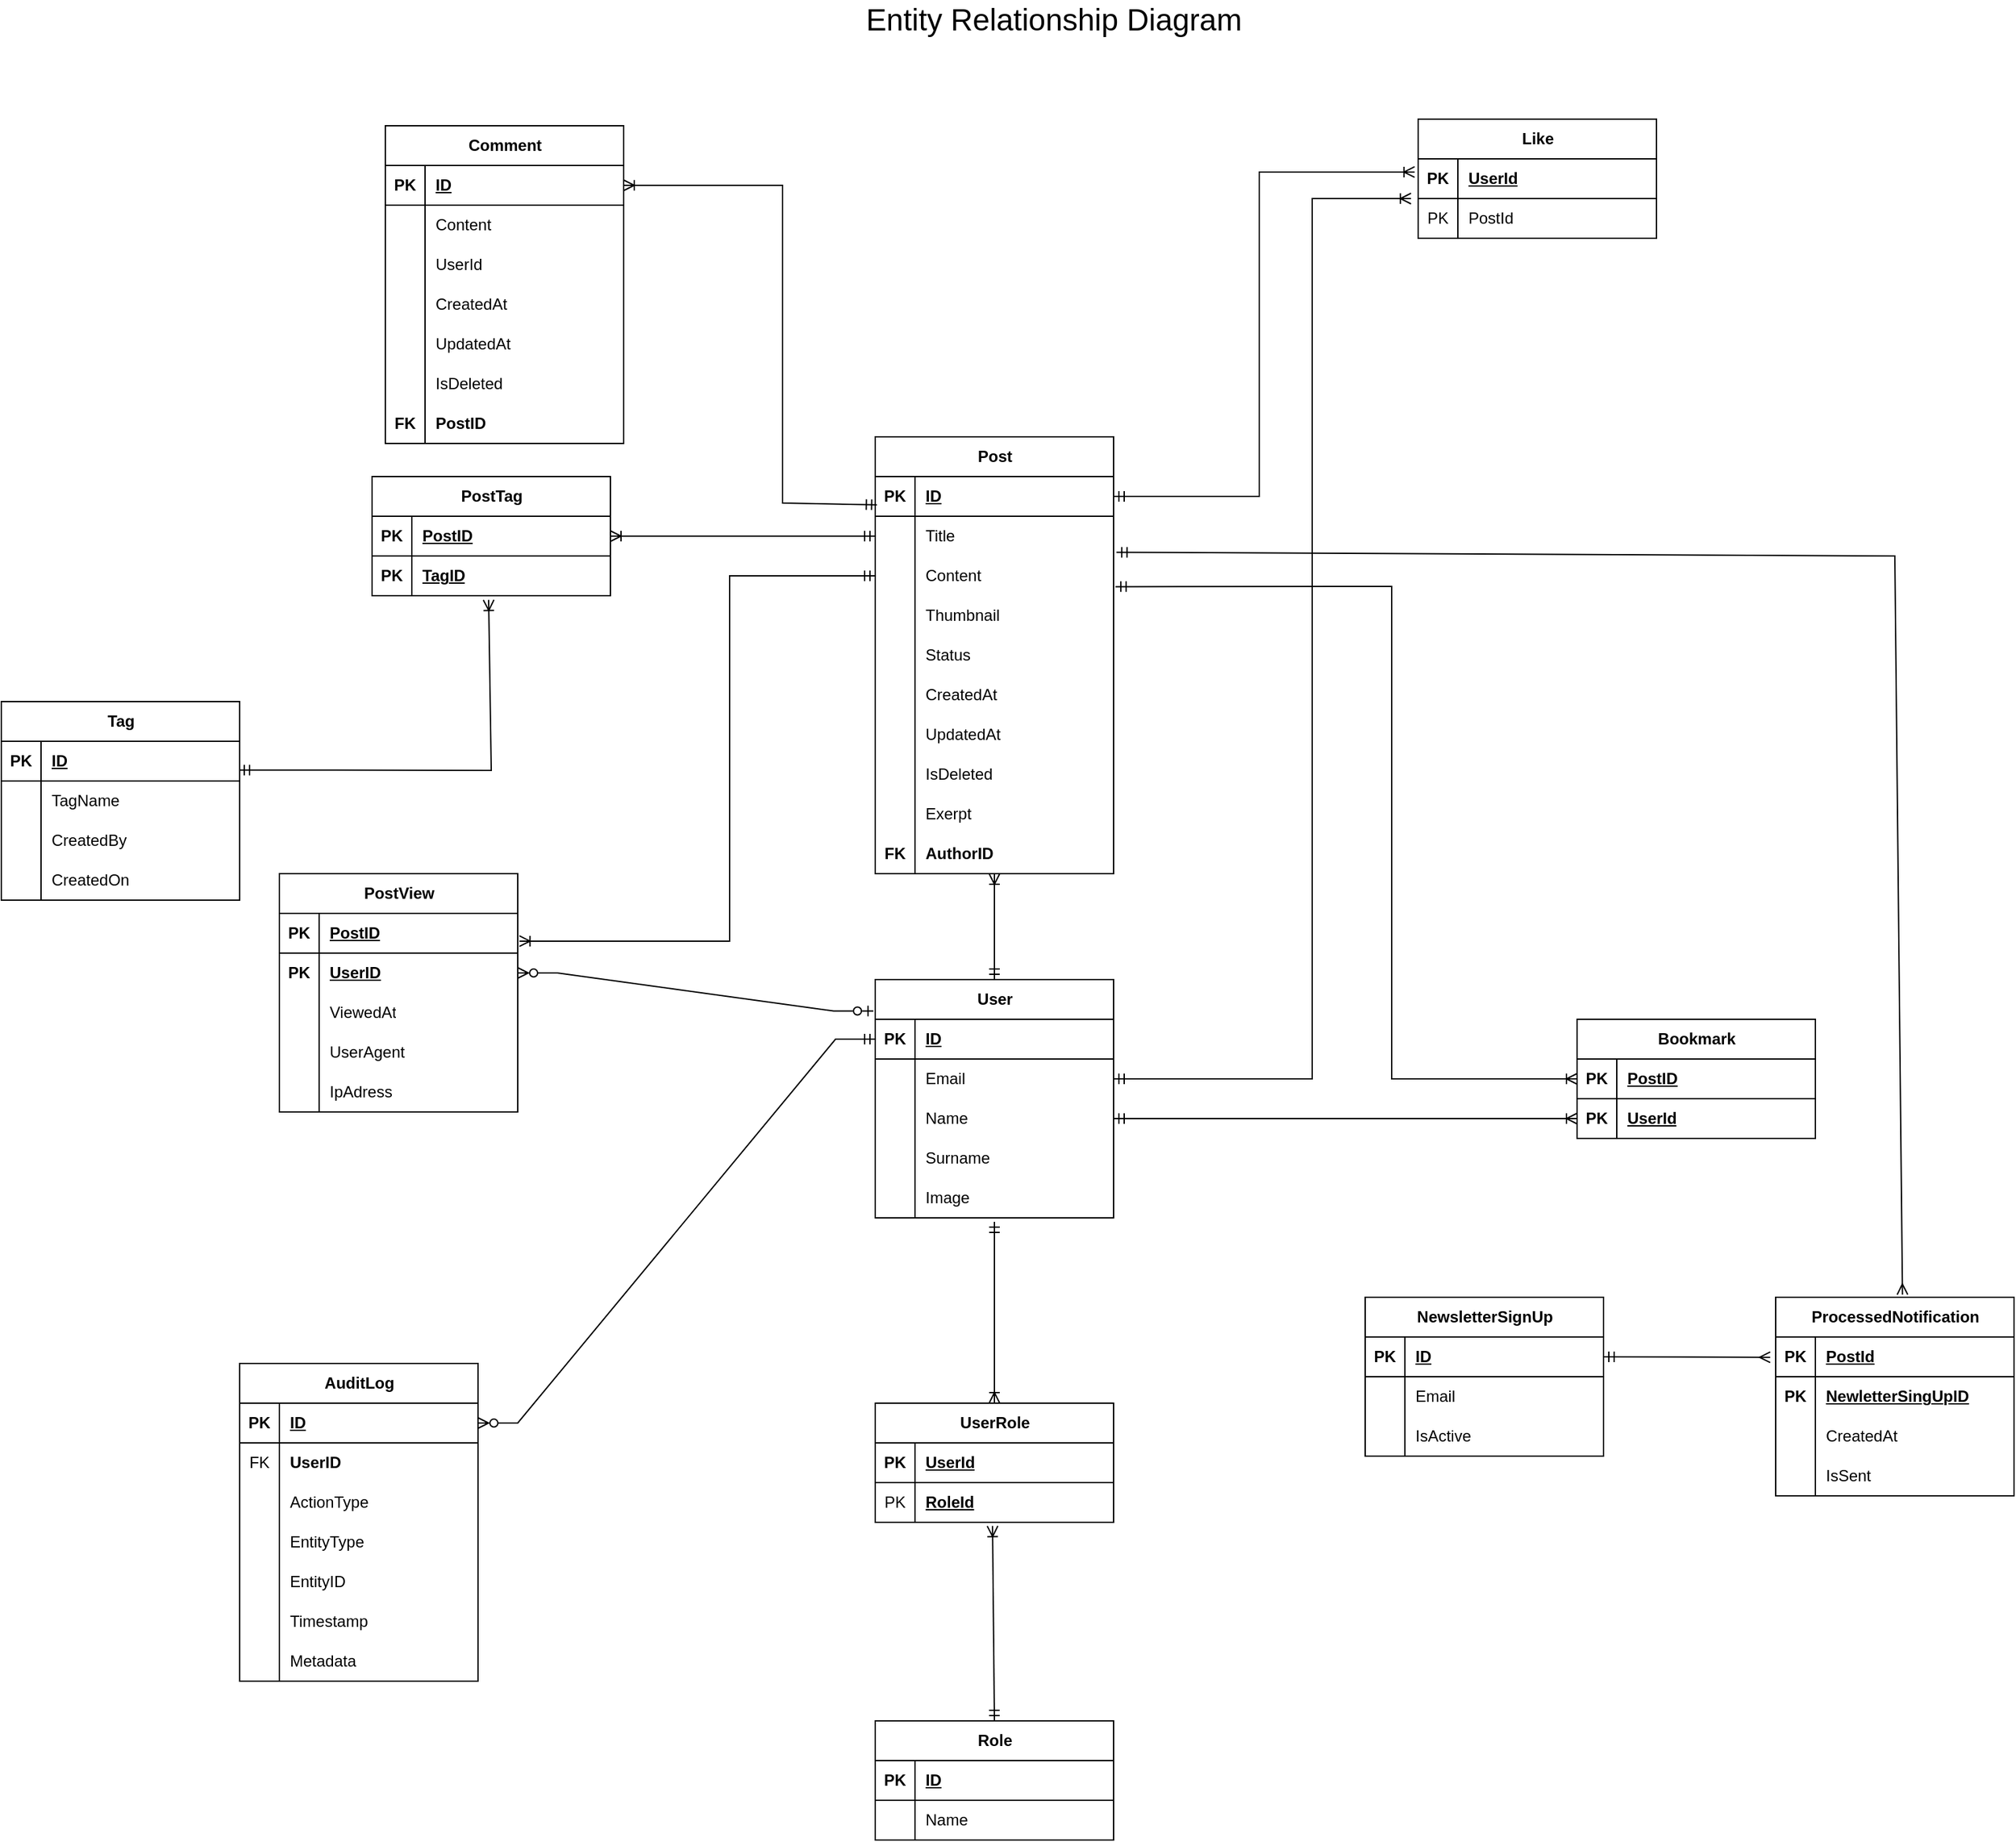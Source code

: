 <mxfile version="21.6.8" type="device" pages="2">
  <diagram name="ERD" id="NuNRSLPOf-0ElVUfBn3v">
    <mxGraphModel dx="1263" dy="951" grid="1" gridSize="10" guides="1" tooltips="1" connect="1" arrows="1" fold="1" page="1" pageScale="1" pageWidth="2339" pageHeight="3300" math="0" shadow="0">
      <root>
        <mxCell id="0" />
        <mxCell id="1" parent="0" />
        <mxCell id="hQ-ZvPaQhNQsbjyd1zGV-2" value="Post" style="shape=table;startSize=30;container=1;collapsible=1;childLayout=tableLayout;fixedRows=1;rowLines=0;fontStyle=1;align=center;resizeLast=1;html=1;" parent="1" vertex="1">
          <mxGeometry x="870" y="430" width="180" height="330" as="geometry" />
        </mxCell>
        <mxCell id="hQ-ZvPaQhNQsbjyd1zGV-3" value="" style="shape=tableRow;horizontal=0;startSize=0;swimlaneHead=0;swimlaneBody=0;fillColor=none;collapsible=0;dropTarget=0;points=[[0,0.5],[1,0.5]];portConstraint=eastwest;top=0;left=0;right=0;bottom=1;" parent="hQ-ZvPaQhNQsbjyd1zGV-2" vertex="1">
          <mxGeometry y="30" width="180" height="30" as="geometry" />
        </mxCell>
        <mxCell id="hQ-ZvPaQhNQsbjyd1zGV-4" value="PK" style="shape=partialRectangle;connectable=0;fillColor=none;top=0;left=0;bottom=0;right=0;fontStyle=1;overflow=hidden;whiteSpace=wrap;html=1;" parent="hQ-ZvPaQhNQsbjyd1zGV-3" vertex="1">
          <mxGeometry width="30" height="30" as="geometry">
            <mxRectangle width="30" height="30" as="alternateBounds" />
          </mxGeometry>
        </mxCell>
        <mxCell id="hQ-ZvPaQhNQsbjyd1zGV-5" value="ID" style="shape=partialRectangle;connectable=0;fillColor=none;top=0;left=0;bottom=0;right=0;align=left;spacingLeft=6;fontStyle=5;overflow=hidden;whiteSpace=wrap;html=1;" parent="hQ-ZvPaQhNQsbjyd1zGV-3" vertex="1">
          <mxGeometry x="30" width="150" height="30" as="geometry">
            <mxRectangle width="150" height="30" as="alternateBounds" />
          </mxGeometry>
        </mxCell>
        <mxCell id="hQ-ZvPaQhNQsbjyd1zGV-6" value="" style="shape=tableRow;horizontal=0;startSize=0;swimlaneHead=0;swimlaneBody=0;fillColor=none;collapsible=0;dropTarget=0;points=[[0,0.5],[1,0.5]];portConstraint=eastwest;top=0;left=0;right=0;bottom=0;" parent="hQ-ZvPaQhNQsbjyd1zGV-2" vertex="1">
          <mxGeometry y="60" width="180" height="30" as="geometry" />
        </mxCell>
        <mxCell id="hQ-ZvPaQhNQsbjyd1zGV-7" value="" style="shape=partialRectangle;connectable=0;fillColor=none;top=0;left=0;bottom=0;right=0;editable=1;overflow=hidden;whiteSpace=wrap;html=1;" parent="hQ-ZvPaQhNQsbjyd1zGV-6" vertex="1">
          <mxGeometry width="30" height="30" as="geometry">
            <mxRectangle width="30" height="30" as="alternateBounds" />
          </mxGeometry>
        </mxCell>
        <mxCell id="hQ-ZvPaQhNQsbjyd1zGV-8" value="Title" style="shape=partialRectangle;connectable=0;fillColor=none;top=0;left=0;bottom=0;right=0;align=left;spacingLeft=6;overflow=hidden;whiteSpace=wrap;html=1;" parent="hQ-ZvPaQhNQsbjyd1zGV-6" vertex="1">
          <mxGeometry x="30" width="150" height="30" as="geometry">
            <mxRectangle width="150" height="30" as="alternateBounds" />
          </mxGeometry>
        </mxCell>
        <mxCell id="hQ-ZvPaQhNQsbjyd1zGV-9" value="" style="shape=tableRow;horizontal=0;startSize=0;swimlaneHead=0;swimlaneBody=0;fillColor=none;collapsible=0;dropTarget=0;points=[[0,0.5],[1,0.5]];portConstraint=eastwest;top=0;left=0;right=0;bottom=0;" parent="hQ-ZvPaQhNQsbjyd1zGV-2" vertex="1">
          <mxGeometry y="90" width="180" height="30" as="geometry" />
        </mxCell>
        <mxCell id="hQ-ZvPaQhNQsbjyd1zGV-10" value="" style="shape=partialRectangle;connectable=0;fillColor=none;top=0;left=0;bottom=0;right=0;editable=1;overflow=hidden;whiteSpace=wrap;html=1;" parent="hQ-ZvPaQhNQsbjyd1zGV-9" vertex="1">
          <mxGeometry width="30" height="30" as="geometry">
            <mxRectangle width="30" height="30" as="alternateBounds" />
          </mxGeometry>
        </mxCell>
        <mxCell id="hQ-ZvPaQhNQsbjyd1zGV-11" value="Content" style="shape=partialRectangle;connectable=0;fillColor=none;top=0;left=0;bottom=0;right=0;align=left;spacingLeft=6;overflow=hidden;whiteSpace=wrap;html=1;" parent="hQ-ZvPaQhNQsbjyd1zGV-9" vertex="1">
          <mxGeometry x="30" width="150" height="30" as="geometry">
            <mxRectangle width="150" height="30" as="alternateBounds" />
          </mxGeometry>
        </mxCell>
        <mxCell id="hQ-ZvPaQhNQsbjyd1zGV-12" value="" style="shape=tableRow;horizontal=0;startSize=0;swimlaneHead=0;swimlaneBody=0;fillColor=none;collapsible=0;dropTarget=0;points=[[0,0.5],[1,0.5]];portConstraint=eastwest;top=0;left=0;right=0;bottom=0;" parent="hQ-ZvPaQhNQsbjyd1zGV-2" vertex="1">
          <mxGeometry y="120" width="180" height="30" as="geometry" />
        </mxCell>
        <mxCell id="hQ-ZvPaQhNQsbjyd1zGV-13" value="" style="shape=partialRectangle;connectable=0;fillColor=none;top=0;left=0;bottom=0;right=0;editable=1;overflow=hidden;whiteSpace=wrap;html=1;" parent="hQ-ZvPaQhNQsbjyd1zGV-12" vertex="1">
          <mxGeometry width="30" height="30" as="geometry">
            <mxRectangle width="30" height="30" as="alternateBounds" />
          </mxGeometry>
        </mxCell>
        <mxCell id="hQ-ZvPaQhNQsbjyd1zGV-14" value="Thumbnail" style="shape=partialRectangle;connectable=0;fillColor=none;top=0;left=0;bottom=0;right=0;align=left;spacingLeft=6;overflow=hidden;whiteSpace=wrap;html=1;" parent="hQ-ZvPaQhNQsbjyd1zGV-12" vertex="1">
          <mxGeometry x="30" width="150" height="30" as="geometry">
            <mxRectangle width="150" height="30" as="alternateBounds" />
          </mxGeometry>
        </mxCell>
        <mxCell id="hQ-ZvPaQhNQsbjyd1zGV-35" value="" style="shape=tableRow;horizontal=0;startSize=0;swimlaneHead=0;swimlaneBody=0;fillColor=none;collapsible=0;dropTarget=0;points=[[0,0.5],[1,0.5]];portConstraint=eastwest;top=0;left=0;right=0;bottom=0;" parent="hQ-ZvPaQhNQsbjyd1zGV-2" vertex="1">
          <mxGeometry y="150" width="180" height="30" as="geometry" />
        </mxCell>
        <mxCell id="hQ-ZvPaQhNQsbjyd1zGV-36" value="" style="shape=partialRectangle;connectable=0;fillColor=none;top=0;left=0;bottom=0;right=0;editable=1;overflow=hidden;whiteSpace=wrap;html=1;" parent="hQ-ZvPaQhNQsbjyd1zGV-35" vertex="1">
          <mxGeometry width="30" height="30" as="geometry">
            <mxRectangle width="30" height="30" as="alternateBounds" />
          </mxGeometry>
        </mxCell>
        <mxCell id="hQ-ZvPaQhNQsbjyd1zGV-37" value="Status" style="shape=partialRectangle;connectable=0;fillColor=none;top=0;left=0;bottom=0;right=0;align=left;spacingLeft=6;overflow=hidden;whiteSpace=wrap;html=1;" parent="hQ-ZvPaQhNQsbjyd1zGV-35" vertex="1">
          <mxGeometry x="30" width="150" height="30" as="geometry">
            <mxRectangle width="150" height="30" as="alternateBounds" />
          </mxGeometry>
        </mxCell>
        <mxCell id="AQSdYweVZIO5VF5Aj0cy-147" value="" style="shape=tableRow;horizontal=0;startSize=0;swimlaneHead=0;swimlaneBody=0;fillColor=none;collapsible=0;dropTarget=0;points=[[0,0.5],[1,0.5]];portConstraint=eastwest;top=0;left=0;right=0;bottom=0;" parent="hQ-ZvPaQhNQsbjyd1zGV-2" vertex="1">
          <mxGeometry y="180" width="180" height="30" as="geometry" />
        </mxCell>
        <mxCell id="AQSdYweVZIO5VF5Aj0cy-148" value="" style="shape=partialRectangle;connectable=0;fillColor=none;top=0;left=0;bottom=0;right=0;editable=1;overflow=hidden;whiteSpace=wrap;html=1;" parent="AQSdYweVZIO5VF5Aj0cy-147" vertex="1">
          <mxGeometry width="30" height="30" as="geometry">
            <mxRectangle width="30" height="30" as="alternateBounds" />
          </mxGeometry>
        </mxCell>
        <mxCell id="AQSdYweVZIO5VF5Aj0cy-149" value="CreatedAt" style="shape=partialRectangle;connectable=0;fillColor=none;top=0;left=0;bottom=0;right=0;align=left;spacingLeft=6;overflow=hidden;whiteSpace=wrap;html=1;" parent="AQSdYweVZIO5VF5Aj0cy-147" vertex="1">
          <mxGeometry x="30" width="150" height="30" as="geometry">
            <mxRectangle width="150" height="30" as="alternateBounds" />
          </mxGeometry>
        </mxCell>
        <mxCell id="AQSdYweVZIO5VF5Aj0cy-172" value="" style="shape=tableRow;horizontal=0;startSize=0;swimlaneHead=0;swimlaneBody=0;fillColor=none;collapsible=0;dropTarget=0;points=[[0,0.5],[1,0.5]];portConstraint=eastwest;top=0;left=0;right=0;bottom=0;" parent="hQ-ZvPaQhNQsbjyd1zGV-2" vertex="1">
          <mxGeometry y="210" width="180" height="30" as="geometry" />
        </mxCell>
        <mxCell id="AQSdYweVZIO5VF5Aj0cy-173" value="" style="shape=partialRectangle;connectable=0;fillColor=none;top=0;left=0;bottom=0;right=0;editable=1;overflow=hidden;whiteSpace=wrap;html=1;" parent="AQSdYweVZIO5VF5Aj0cy-172" vertex="1">
          <mxGeometry width="30" height="30" as="geometry">
            <mxRectangle width="30" height="30" as="alternateBounds" />
          </mxGeometry>
        </mxCell>
        <mxCell id="AQSdYweVZIO5VF5Aj0cy-174" value="UpdatedAt" style="shape=partialRectangle;connectable=0;fillColor=none;top=0;left=0;bottom=0;right=0;align=left;spacingLeft=6;overflow=hidden;whiteSpace=wrap;html=1;" parent="AQSdYweVZIO5VF5Aj0cy-172" vertex="1">
          <mxGeometry x="30" width="150" height="30" as="geometry">
            <mxRectangle width="150" height="30" as="alternateBounds" />
          </mxGeometry>
        </mxCell>
        <mxCell id="AQSdYweVZIO5VF5Aj0cy-205" value="" style="shape=tableRow;horizontal=0;startSize=0;swimlaneHead=0;swimlaneBody=0;fillColor=none;collapsible=0;dropTarget=0;points=[[0,0.5],[1,0.5]];portConstraint=eastwest;top=0;left=0;right=0;bottom=0;" parent="hQ-ZvPaQhNQsbjyd1zGV-2" vertex="1">
          <mxGeometry y="240" width="180" height="30" as="geometry" />
        </mxCell>
        <mxCell id="AQSdYweVZIO5VF5Aj0cy-206" value="" style="shape=partialRectangle;connectable=0;fillColor=none;top=0;left=0;bottom=0;right=0;editable=1;overflow=hidden;whiteSpace=wrap;html=1;" parent="AQSdYweVZIO5VF5Aj0cy-205" vertex="1">
          <mxGeometry width="30" height="30" as="geometry">
            <mxRectangle width="30" height="30" as="alternateBounds" />
          </mxGeometry>
        </mxCell>
        <mxCell id="AQSdYweVZIO5VF5Aj0cy-207" value="IsDeleted" style="shape=partialRectangle;connectable=0;fillColor=none;top=0;left=0;bottom=0;right=0;align=left;spacingLeft=6;overflow=hidden;whiteSpace=wrap;html=1;" parent="AQSdYweVZIO5VF5Aj0cy-205" vertex="1">
          <mxGeometry x="30" width="150" height="30" as="geometry">
            <mxRectangle width="150" height="30" as="alternateBounds" />
          </mxGeometry>
        </mxCell>
        <mxCell id="5jSMqIG63Z0PhtTjd-03-1" value="" style="shape=tableRow;horizontal=0;startSize=0;swimlaneHead=0;swimlaneBody=0;fillColor=none;collapsible=0;dropTarget=0;points=[[0,0.5],[1,0.5]];portConstraint=eastwest;top=0;left=0;right=0;bottom=0;" vertex="1" parent="hQ-ZvPaQhNQsbjyd1zGV-2">
          <mxGeometry y="270" width="180" height="30" as="geometry" />
        </mxCell>
        <mxCell id="5jSMqIG63Z0PhtTjd-03-2" value="" style="shape=partialRectangle;connectable=0;fillColor=none;top=0;left=0;bottom=0;right=0;editable=1;overflow=hidden;whiteSpace=wrap;html=1;" vertex="1" parent="5jSMqIG63Z0PhtTjd-03-1">
          <mxGeometry width="30" height="30" as="geometry">
            <mxRectangle width="30" height="30" as="alternateBounds" />
          </mxGeometry>
        </mxCell>
        <mxCell id="5jSMqIG63Z0PhtTjd-03-3" value="Exerpt" style="shape=partialRectangle;connectable=0;fillColor=none;top=0;left=0;bottom=0;right=0;align=left;spacingLeft=6;overflow=hidden;whiteSpace=wrap;html=1;" vertex="1" parent="5jSMqIG63Z0PhtTjd-03-1">
          <mxGeometry x="30" width="150" height="30" as="geometry">
            <mxRectangle width="150" height="30" as="alternateBounds" />
          </mxGeometry>
        </mxCell>
        <mxCell id="AQSdYweVZIO5VF5Aj0cy-133" value="" style="shape=tableRow;horizontal=0;startSize=0;swimlaneHead=0;swimlaneBody=0;fillColor=none;collapsible=0;dropTarget=0;points=[[0,0.5],[1,0.5]];portConstraint=eastwest;top=0;left=0;right=0;bottom=0;" parent="hQ-ZvPaQhNQsbjyd1zGV-2" vertex="1">
          <mxGeometry y="300" width="180" height="30" as="geometry" />
        </mxCell>
        <mxCell id="AQSdYweVZIO5VF5Aj0cy-134" value="&lt;b&gt;FK&lt;/b&gt;" style="shape=partialRectangle;connectable=0;fillColor=none;top=0;left=0;bottom=0;right=0;editable=1;overflow=hidden;whiteSpace=wrap;html=1;" parent="AQSdYweVZIO5VF5Aj0cy-133" vertex="1">
          <mxGeometry width="30" height="30" as="geometry">
            <mxRectangle width="30" height="30" as="alternateBounds" />
          </mxGeometry>
        </mxCell>
        <mxCell id="AQSdYweVZIO5VF5Aj0cy-135" value="&lt;b&gt;AuthorID&lt;/b&gt;" style="shape=partialRectangle;connectable=0;fillColor=none;top=0;left=0;bottom=0;right=0;align=left;spacingLeft=6;overflow=hidden;whiteSpace=wrap;html=1;" parent="AQSdYweVZIO5VF5Aj0cy-133" vertex="1">
          <mxGeometry x="30" width="150" height="30" as="geometry">
            <mxRectangle width="150" height="30" as="alternateBounds" />
          </mxGeometry>
        </mxCell>
        <mxCell id="hQ-ZvPaQhNQsbjyd1zGV-15" value="User" style="shape=table;startSize=30;container=1;collapsible=1;childLayout=tableLayout;fixedRows=1;rowLines=0;fontStyle=1;align=center;resizeLast=1;html=1;" parent="1" vertex="1">
          <mxGeometry x="870" y="840" width="180" height="180" as="geometry" />
        </mxCell>
        <mxCell id="hQ-ZvPaQhNQsbjyd1zGV-16" value="" style="shape=tableRow;horizontal=0;startSize=0;swimlaneHead=0;swimlaneBody=0;fillColor=none;collapsible=0;dropTarget=0;points=[[0,0.5],[1,0.5]];portConstraint=eastwest;top=0;left=0;right=0;bottom=1;" parent="hQ-ZvPaQhNQsbjyd1zGV-15" vertex="1">
          <mxGeometry y="30" width="180" height="30" as="geometry" />
        </mxCell>
        <mxCell id="hQ-ZvPaQhNQsbjyd1zGV-17" value="PK" style="shape=partialRectangle;connectable=0;fillColor=none;top=0;left=0;bottom=0;right=0;fontStyle=1;overflow=hidden;whiteSpace=wrap;html=1;" parent="hQ-ZvPaQhNQsbjyd1zGV-16" vertex="1">
          <mxGeometry width="30" height="30" as="geometry">
            <mxRectangle width="30" height="30" as="alternateBounds" />
          </mxGeometry>
        </mxCell>
        <mxCell id="hQ-ZvPaQhNQsbjyd1zGV-18" value="ID" style="shape=partialRectangle;connectable=0;fillColor=none;top=0;left=0;bottom=0;right=0;align=left;spacingLeft=6;fontStyle=5;overflow=hidden;whiteSpace=wrap;html=1;" parent="hQ-ZvPaQhNQsbjyd1zGV-16" vertex="1">
          <mxGeometry x="30" width="150" height="30" as="geometry">
            <mxRectangle width="150" height="30" as="alternateBounds" />
          </mxGeometry>
        </mxCell>
        <mxCell id="hQ-ZvPaQhNQsbjyd1zGV-19" value="" style="shape=tableRow;horizontal=0;startSize=0;swimlaneHead=0;swimlaneBody=0;fillColor=none;collapsible=0;dropTarget=0;points=[[0,0.5],[1,0.5]];portConstraint=eastwest;top=0;left=0;right=0;bottom=0;" parent="hQ-ZvPaQhNQsbjyd1zGV-15" vertex="1">
          <mxGeometry y="60" width="180" height="30" as="geometry" />
        </mxCell>
        <mxCell id="hQ-ZvPaQhNQsbjyd1zGV-20" value="" style="shape=partialRectangle;connectable=0;fillColor=none;top=0;left=0;bottom=0;right=0;editable=1;overflow=hidden;whiteSpace=wrap;html=1;" parent="hQ-ZvPaQhNQsbjyd1zGV-19" vertex="1">
          <mxGeometry width="30" height="30" as="geometry">
            <mxRectangle width="30" height="30" as="alternateBounds" />
          </mxGeometry>
        </mxCell>
        <mxCell id="hQ-ZvPaQhNQsbjyd1zGV-21" value="Email" style="shape=partialRectangle;connectable=0;fillColor=none;top=0;left=0;bottom=0;right=0;align=left;spacingLeft=6;overflow=hidden;whiteSpace=wrap;html=1;" parent="hQ-ZvPaQhNQsbjyd1zGV-19" vertex="1">
          <mxGeometry x="30" width="150" height="30" as="geometry">
            <mxRectangle width="150" height="30" as="alternateBounds" />
          </mxGeometry>
        </mxCell>
        <mxCell id="hQ-ZvPaQhNQsbjyd1zGV-22" value="" style="shape=tableRow;horizontal=0;startSize=0;swimlaneHead=0;swimlaneBody=0;fillColor=none;collapsible=0;dropTarget=0;points=[[0,0.5],[1,0.5]];portConstraint=eastwest;top=0;left=0;right=0;bottom=0;" parent="hQ-ZvPaQhNQsbjyd1zGV-15" vertex="1">
          <mxGeometry y="90" width="180" height="30" as="geometry" />
        </mxCell>
        <mxCell id="hQ-ZvPaQhNQsbjyd1zGV-23" value="" style="shape=partialRectangle;connectable=0;fillColor=none;top=0;left=0;bottom=0;right=0;editable=1;overflow=hidden;whiteSpace=wrap;html=1;" parent="hQ-ZvPaQhNQsbjyd1zGV-22" vertex="1">
          <mxGeometry width="30" height="30" as="geometry">
            <mxRectangle width="30" height="30" as="alternateBounds" />
          </mxGeometry>
        </mxCell>
        <mxCell id="hQ-ZvPaQhNQsbjyd1zGV-24" value="Name" style="shape=partialRectangle;connectable=0;fillColor=none;top=0;left=0;bottom=0;right=0;align=left;spacingLeft=6;overflow=hidden;whiteSpace=wrap;html=1;" parent="hQ-ZvPaQhNQsbjyd1zGV-22" vertex="1">
          <mxGeometry x="30" width="150" height="30" as="geometry">
            <mxRectangle width="150" height="30" as="alternateBounds" />
          </mxGeometry>
        </mxCell>
        <mxCell id="hQ-ZvPaQhNQsbjyd1zGV-25" value="" style="shape=tableRow;horizontal=0;startSize=0;swimlaneHead=0;swimlaneBody=0;fillColor=none;collapsible=0;dropTarget=0;points=[[0,0.5],[1,0.5]];portConstraint=eastwest;top=0;left=0;right=0;bottom=0;" parent="hQ-ZvPaQhNQsbjyd1zGV-15" vertex="1">
          <mxGeometry y="120" width="180" height="30" as="geometry" />
        </mxCell>
        <mxCell id="hQ-ZvPaQhNQsbjyd1zGV-26" value="" style="shape=partialRectangle;connectable=0;fillColor=none;top=0;left=0;bottom=0;right=0;editable=1;overflow=hidden;whiteSpace=wrap;html=1;" parent="hQ-ZvPaQhNQsbjyd1zGV-25" vertex="1">
          <mxGeometry width="30" height="30" as="geometry">
            <mxRectangle width="30" height="30" as="alternateBounds" />
          </mxGeometry>
        </mxCell>
        <mxCell id="hQ-ZvPaQhNQsbjyd1zGV-27" value="Surname" style="shape=partialRectangle;connectable=0;fillColor=none;top=0;left=0;bottom=0;right=0;align=left;spacingLeft=6;overflow=hidden;whiteSpace=wrap;html=1;" parent="hQ-ZvPaQhNQsbjyd1zGV-25" vertex="1">
          <mxGeometry x="30" width="150" height="30" as="geometry">
            <mxRectangle width="150" height="30" as="alternateBounds" />
          </mxGeometry>
        </mxCell>
        <mxCell id="5jSMqIG63Z0PhtTjd-03-4" value="" style="shape=tableRow;horizontal=0;startSize=0;swimlaneHead=0;swimlaneBody=0;fillColor=none;collapsible=0;dropTarget=0;points=[[0,0.5],[1,0.5]];portConstraint=eastwest;top=0;left=0;right=0;bottom=0;" vertex="1" parent="hQ-ZvPaQhNQsbjyd1zGV-15">
          <mxGeometry y="150" width="180" height="30" as="geometry" />
        </mxCell>
        <mxCell id="5jSMqIG63Z0PhtTjd-03-5" value="" style="shape=partialRectangle;connectable=0;fillColor=none;top=0;left=0;bottom=0;right=0;editable=1;overflow=hidden;whiteSpace=wrap;html=1;" vertex="1" parent="5jSMqIG63Z0PhtTjd-03-4">
          <mxGeometry width="30" height="30" as="geometry">
            <mxRectangle width="30" height="30" as="alternateBounds" />
          </mxGeometry>
        </mxCell>
        <mxCell id="5jSMqIG63Z0PhtTjd-03-6" value="Image" style="shape=partialRectangle;connectable=0;fillColor=none;top=0;left=0;bottom=0;right=0;align=left;spacingLeft=6;overflow=hidden;whiteSpace=wrap;html=1;" vertex="1" parent="5jSMqIG63Z0PhtTjd-03-4">
          <mxGeometry x="30" width="150" height="30" as="geometry">
            <mxRectangle width="150" height="30" as="alternateBounds" />
          </mxGeometry>
        </mxCell>
        <mxCell id="hQ-ZvPaQhNQsbjyd1zGV-38" value="Tag" style="shape=table;startSize=30;container=1;collapsible=1;childLayout=tableLayout;fixedRows=1;rowLines=0;fontStyle=1;align=center;resizeLast=1;html=1;" parent="1" vertex="1">
          <mxGeometry x="210" y="630" width="180" height="150" as="geometry" />
        </mxCell>
        <mxCell id="hQ-ZvPaQhNQsbjyd1zGV-39" value="" style="shape=tableRow;horizontal=0;startSize=0;swimlaneHead=0;swimlaneBody=0;fillColor=none;collapsible=0;dropTarget=0;points=[[0,0.5],[1,0.5]];portConstraint=eastwest;top=0;left=0;right=0;bottom=1;" parent="hQ-ZvPaQhNQsbjyd1zGV-38" vertex="1">
          <mxGeometry y="30" width="180" height="30" as="geometry" />
        </mxCell>
        <mxCell id="hQ-ZvPaQhNQsbjyd1zGV-40" value="PK" style="shape=partialRectangle;connectable=0;fillColor=none;top=0;left=0;bottom=0;right=0;fontStyle=1;overflow=hidden;whiteSpace=wrap;html=1;" parent="hQ-ZvPaQhNQsbjyd1zGV-39" vertex="1">
          <mxGeometry width="30" height="30" as="geometry">
            <mxRectangle width="30" height="30" as="alternateBounds" />
          </mxGeometry>
        </mxCell>
        <mxCell id="hQ-ZvPaQhNQsbjyd1zGV-41" value="ID" style="shape=partialRectangle;connectable=0;fillColor=none;top=0;left=0;bottom=0;right=0;align=left;spacingLeft=6;fontStyle=5;overflow=hidden;whiteSpace=wrap;html=1;" parent="hQ-ZvPaQhNQsbjyd1zGV-39" vertex="1">
          <mxGeometry x="30" width="150" height="30" as="geometry">
            <mxRectangle width="150" height="30" as="alternateBounds" />
          </mxGeometry>
        </mxCell>
        <mxCell id="hQ-ZvPaQhNQsbjyd1zGV-42" value="" style="shape=tableRow;horizontal=0;startSize=0;swimlaneHead=0;swimlaneBody=0;fillColor=none;collapsible=0;dropTarget=0;points=[[0,0.5],[1,0.5]];portConstraint=eastwest;top=0;left=0;right=0;bottom=0;" parent="hQ-ZvPaQhNQsbjyd1zGV-38" vertex="1">
          <mxGeometry y="60" width="180" height="30" as="geometry" />
        </mxCell>
        <mxCell id="hQ-ZvPaQhNQsbjyd1zGV-43" value="" style="shape=partialRectangle;connectable=0;fillColor=none;top=0;left=0;bottom=0;right=0;editable=1;overflow=hidden;whiteSpace=wrap;html=1;" parent="hQ-ZvPaQhNQsbjyd1zGV-42" vertex="1">
          <mxGeometry width="30" height="30" as="geometry">
            <mxRectangle width="30" height="30" as="alternateBounds" />
          </mxGeometry>
        </mxCell>
        <mxCell id="hQ-ZvPaQhNQsbjyd1zGV-44" value="TagName" style="shape=partialRectangle;connectable=0;fillColor=none;top=0;left=0;bottom=0;right=0;align=left;spacingLeft=6;overflow=hidden;whiteSpace=wrap;html=1;" parent="hQ-ZvPaQhNQsbjyd1zGV-42" vertex="1">
          <mxGeometry x="30" width="150" height="30" as="geometry">
            <mxRectangle width="150" height="30" as="alternateBounds" />
          </mxGeometry>
        </mxCell>
        <mxCell id="hQ-ZvPaQhNQsbjyd1zGV-48" value="" style="shape=tableRow;horizontal=0;startSize=0;swimlaneHead=0;swimlaneBody=0;fillColor=none;collapsible=0;dropTarget=0;points=[[0,0.5],[1,0.5]];portConstraint=eastwest;top=0;left=0;right=0;bottom=0;" parent="hQ-ZvPaQhNQsbjyd1zGV-38" vertex="1">
          <mxGeometry y="90" width="180" height="30" as="geometry" />
        </mxCell>
        <mxCell id="hQ-ZvPaQhNQsbjyd1zGV-49" value="" style="shape=partialRectangle;connectable=0;fillColor=none;top=0;left=0;bottom=0;right=0;editable=1;overflow=hidden;whiteSpace=wrap;html=1;" parent="hQ-ZvPaQhNQsbjyd1zGV-48" vertex="1">
          <mxGeometry width="30" height="30" as="geometry">
            <mxRectangle width="30" height="30" as="alternateBounds" />
          </mxGeometry>
        </mxCell>
        <mxCell id="hQ-ZvPaQhNQsbjyd1zGV-50" value="CreatedBy" style="shape=partialRectangle;connectable=0;fillColor=none;top=0;left=0;bottom=0;right=0;align=left;spacingLeft=6;overflow=hidden;whiteSpace=wrap;html=1;" parent="hQ-ZvPaQhNQsbjyd1zGV-48" vertex="1">
          <mxGeometry x="30" width="150" height="30" as="geometry">
            <mxRectangle width="150" height="30" as="alternateBounds" />
          </mxGeometry>
        </mxCell>
        <mxCell id="AQSdYweVZIO5VF5Aj0cy-1" value="" style="shape=tableRow;horizontal=0;startSize=0;swimlaneHead=0;swimlaneBody=0;fillColor=none;collapsible=0;dropTarget=0;points=[[0,0.5],[1,0.5]];portConstraint=eastwest;top=0;left=0;right=0;bottom=0;" parent="hQ-ZvPaQhNQsbjyd1zGV-38" vertex="1">
          <mxGeometry y="120" width="180" height="30" as="geometry" />
        </mxCell>
        <mxCell id="AQSdYweVZIO5VF5Aj0cy-2" value="" style="shape=partialRectangle;connectable=0;fillColor=none;top=0;left=0;bottom=0;right=0;editable=1;overflow=hidden;whiteSpace=wrap;html=1;" parent="AQSdYweVZIO5VF5Aj0cy-1" vertex="1">
          <mxGeometry width="30" height="30" as="geometry">
            <mxRectangle width="30" height="30" as="alternateBounds" />
          </mxGeometry>
        </mxCell>
        <mxCell id="AQSdYweVZIO5VF5Aj0cy-3" value="CreatedOn" style="shape=partialRectangle;connectable=0;fillColor=none;top=0;left=0;bottom=0;right=0;align=left;spacingLeft=6;overflow=hidden;whiteSpace=wrap;html=1;" parent="AQSdYweVZIO5VF5Aj0cy-1" vertex="1">
          <mxGeometry x="30" width="150" height="30" as="geometry">
            <mxRectangle width="150" height="30" as="alternateBounds" />
          </mxGeometry>
        </mxCell>
        <mxCell id="hQ-ZvPaQhNQsbjyd1zGV-54" value="Comment" style="shape=table;startSize=30;container=1;collapsible=1;childLayout=tableLayout;fixedRows=1;rowLines=0;fontStyle=1;align=center;resizeLast=1;html=1;" parent="1" vertex="1">
          <mxGeometry x="500" y="195" width="180" height="240" as="geometry" />
        </mxCell>
        <mxCell id="hQ-ZvPaQhNQsbjyd1zGV-55" value="" style="shape=tableRow;horizontal=0;startSize=0;swimlaneHead=0;swimlaneBody=0;fillColor=none;collapsible=0;dropTarget=0;points=[[0,0.5],[1,0.5]];portConstraint=eastwest;top=0;left=0;right=0;bottom=1;" parent="hQ-ZvPaQhNQsbjyd1zGV-54" vertex="1">
          <mxGeometry y="30" width="180" height="30" as="geometry" />
        </mxCell>
        <mxCell id="hQ-ZvPaQhNQsbjyd1zGV-56" value="PK" style="shape=partialRectangle;connectable=0;fillColor=none;top=0;left=0;bottom=0;right=0;fontStyle=1;overflow=hidden;whiteSpace=wrap;html=1;" parent="hQ-ZvPaQhNQsbjyd1zGV-55" vertex="1">
          <mxGeometry width="30" height="30" as="geometry">
            <mxRectangle width="30" height="30" as="alternateBounds" />
          </mxGeometry>
        </mxCell>
        <mxCell id="hQ-ZvPaQhNQsbjyd1zGV-57" value="ID" style="shape=partialRectangle;connectable=0;fillColor=none;top=0;left=0;bottom=0;right=0;align=left;spacingLeft=6;fontStyle=5;overflow=hidden;whiteSpace=wrap;html=1;" parent="hQ-ZvPaQhNQsbjyd1zGV-55" vertex="1">
          <mxGeometry x="30" width="150" height="30" as="geometry">
            <mxRectangle width="150" height="30" as="alternateBounds" />
          </mxGeometry>
        </mxCell>
        <mxCell id="hQ-ZvPaQhNQsbjyd1zGV-61" value="" style="shape=tableRow;horizontal=0;startSize=0;swimlaneHead=0;swimlaneBody=0;fillColor=none;collapsible=0;dropTarget=0;points=[[0,0.5],[1,0.5]];portConstraint=eastwest;top=0;left=0;right=0;bottom=0;" parent="hQ-ZvPaQhNQsbjyd1zGV-54" vertex="1">
          <mxGeometry y="60" width="180" height="30" as="geometry" />
        </mxCell>
        <mxCell id="hQ-ZvPaQhNQsbjyd1zGV-62" value="" style="shape=partialRectangle;connectable=0;fillColor=none;top=0;left=0;bottom=0;right=0;editable=1;overflow=hidden;whiteSpace=wrap;html=1;" parent="hQ-ZvPaQhNQsbjyd1zGV-61" vertex="1">
          <mxGeometry width="30" height="30" as="geometry">
            <mxRectangle width="30" height="30" as="alternateBounds" />
          </mxGeometry>
        </mxCell>
        <mxCell id="hQ-ZvPaQhNQsbjyd1zGV-63" value="Content" style="shape=partialRectangle;connectable=0;fillColor=none;top=0;left=0;bottom=0;right=0;align=left;spacingLeft=6;overflow=hidden;whiteSpace=wrap;html=1;" parent="hQ-ZvPaQhNQsbjyd1zGV-61" vertex="1">
          <mxGeometry x="30" width="150" height="30" as="geometry">
            <mxRectangle width="150" height="30" as="alternateBounds" />
          </mxGeometry>
        </mxCell>
        <mxCell id="hQ-ZvPaQhNQsbjyd1zGV-64" value="" style="shape=tableRow;horizontal=0;startSize=0;swimlaneHead=0;swimlaneBody=0;fillColor=none;collapsible=0;dropTarget=0;points=[[0,0.5],[1,0.5]];portConstraint=eastwest;top=0;left=0;right=0;bottom=0;" parent="hQ-ZvPaQhNQsbjyd1zGV-54" vertex="1">
          <mxGeometry y="90" width="180" height="30" as="geometry" />
        </mxCell>
        <mxCell id="hQ-ZvPaQhNQsbjyd1zGV-65" value="" style="shape=partialRectangle;connectable=0;fillColor=none;top=0;left=0;bottom=0;right=0;editable=1;overflow=hidden;whiteSpace=wrap;html=1;" parent="hQ-ZvPaQhNQsbjyd1zGV-64" vertex="1">
          <mxGeometry width="30" height="30" as="geometry">
            <mxRectangle width="30" height="30" as="alternateBounds" />
          </mxGeometry>
        </mxCell>
        <mxCell id="hQ-ZvPaQhNQsbjyd1zGV-66" value="UserId" style="shape=partialRectangle;connectable=0;fillColor=none;top=0;left=0;bottom=0;right=0;align=left;spacingLeft=6;overflow=hidden;whiteSpace=wrap;html=1;" parent="hQ-ZvPaQhNQsbjyd1zGV-64" vertex="1">
          <mxGeometry x="30" width="150" height="30" as="geometry">
            <mxRectangle width="150" height="30" as="alternateBounds" />
          </mxGeometry>
        </mxCell>
        <mxCell id="AQSdYweVZIO5VF5Aj0cy-225" value="" style="shape=tableRow;horizontal=0;startSize=0;swimlaneHead=0;swimlaneBody=0;fillColor=none;collapsible=0;dropTarget=0;points=[[0,0.5],[1,0.5]];portConstraint=eastwest;top=0;left=0;right=0;bottom=0;" parent="hQ-ZvPaQhNQsbjyd1zGV-54" vertex="1">
          <mxGeometry y="120" width="180" height="30" as="geometry" />
        </mxCell>
        <mxCell id="AQSdYweVZIO5VF5Aj0cy-226" value="" style="shape=partialRectangle;connectable=0;fillColor=none;top=0;left=0;bottom=0;right=0;editable=1;overflow=hidden;whiteSpace=wrap;html=1;" parent="AQSdYweVZIO5VF5Aj0cy-225" vertex="1">
          <mxGeometry width="30" height="30" as="geometry">
            <mxRectangle width="30" height="30" as="alternateBounds" />
          </mxGeometry>
        </mxCell>
        <mxCell id="AQSdYweVZIO5VF5Aj0cy-227" value="CreatedAt" style="shape=partialRectangle;connectable=0;fillColor=none;top=0;left=0;bottom=0;right=0;align=left;spacingLeft=6;overflow=hidden;whiteSpace=wrap;html=1;" parent="AQSdYweVZIO5VF5Aj0cy-225" vertex="1">
          <mxGeometry x="30" width="150" height="30" as="geometry">
            <mxRectangle width="150" height="30" as="alternateBounds" />
          </mxGeometry>
        </mxCell>
        <mxCell id="AQSdYweVZIO5VF5Aj0cy-244" value="" style="shape=tableRow;horizontal=0;startSize=0;swimlaneHead=0;swimlaneBody=0;fillColor=none;collapsible=0;dropTarget=0;points=[[0,0.5],[1,0.5]];portConstraint=eastwest;top=0;left=0;right=0;bottom=0;" parent="hQ-ZvPaQhNQsbjyd1zGV-54" vertex="1">
          <mxGeometry y="150" width="180" height="30" as="geometry" />
        </mxCell>
        <mxCell id="AQSdYweVZIO5VF5Aj0cy-245" value="" style="shape=partialRectangle;connectable=0;fillColor=none;top=0;left=0;bottom=0;right=0;editable=1;overflow=hidden;whiteSpace=wrap;html=1;" parent="AQSdYweVZIO5VF5Aj0cy-244" vertex="1">
          <mxGeometry width="30" height="30" as="geometry">
            <mxRectangle width="30" height="30" as="alternateBounds" />
          </mxGeometry>
        </mxCell>
        <mxCell id="AQSdYweVZIO5VF5Aj0cy-246" value="UpdatedAt" style="shape=partialRectangle;connectable=0;fillColor=none;top=0;left=0;bottom=0;right=0;align=left;spacingLeft=6;overflow=hidden;whiteSpace=wrap;html=1;" parent="AQSdYweVZIO5VF5Aj0cy-244" vertex="1">
          <mxGeometry x="30" width="150" height="30" as="geometry">
            <mxRectangle width="150" height="30" as="alternateBounds" />
          </mxGeometry>
        </mxCell>
        <mxCell id="AQSdYweVZIO5VF5Aj0cy-247" value="" style="shape=tableRow;horizontal=0;startSize=0;swimlaneHead=0;swimlaneBody=0;fillColor=none;collapsible=0;dropTarget=0;points=[[0,0.5],[1,0.5]];portConstraint=eastwest;top=0;left=0;right=0;bottom=0;" parent="hQ-ZvPaQhNQsbjyd1zGV-54" vertex="1">
          <mxGeometry y="180" width="180" height="30" as="geometry" />
        </mxCell>
        <mxCell id="AQSdYweVZIO5VF5Aj0cy-248" value="" style="shape=partialRectangle;connectable=0;fillColor=none;top=0;left=0;bottom=0;right=0;editable=1;overflow=hidden;whiteSpace=wrap;html=1;" parent="AQSdYweVZIO5VF5Aj0cy-247" vertex="1">
          <mxGeometry width="30" height="30" as="geometry">
            <mxRectangle width="30" height="30" as="alternateBounds" />
          </mxGeometry>
        </mxCell>
        <mxCell id="AQSdYweVZIO5VF5Aj0cy-249" value="IsDeleted" style="shape=partialRectangle;connectable=0;fillColor=none;top=0;left=0;bottom=0;right=0;align=left;spacingLeft=6;overflow=hidden;whiteSpace=wrap;html=1;" parent="AQSdYweVZIO5VF5Aj0cy-247" vertex="1">
          <mxGeometry x="30" width="150" height="30" as="geometry">
            <mxRectangle width="150" height="30" as="alternateBounds" />
          </mxGeometry>
        </mxCell>
        <mxCell id="AQSdYweVZIO5VF5Aj0cy-256" value="" style="shape=tableRow;horizontal=0;startSize=0;swimlaneHead=0;swimlaneBody=0;fillColor=none;collapsible=0;dropTarget=0;points=[[0,0.5],[1,0.5]];portConstraint=eastwest;top=0;left=0;right=0;bottom=0;" parent="hQ-ZvPaQhNQsbjyd1zGV-54" vertex="1">
          <mxGeometry y="210" width="180" height="30" as="geometry" />
        </mxCell>
        <mxCell id="AQSdYweVZIO5VF5Aj0cy-257" value="&lt;b&gt;FK&lt;/b&gt;" style="shape=partialRectangle;connectable=0;fillColor=none;top=0;left=0;bottom=0;right=0;editable=1;overflow=hidden;whiteSpace=wrap;html=1;" parent="AQSdYweVZIO5VF5Aj0cy-256" vertex="1">
          <mxGeometry width="30" height="30" as="geometry">
            <mxRectangle width="30" height="30" as="alternateBounds" />
          </mxGeometry>
        </mxCell>
        <mxCell id="AQSdYweVZIO5VF5Aj0cy-258" value="&lt;b&gt;PostID&lt;/b&gt;" style="shape=partialRectangle;connectable=0;fillColor=none;top=0;left=0;bottom=0;right=0;align=left;spacingLeft=6;overflow=hidden;whiteSpace=wrap;html=1;" parent="AQSdYweVZIO5VF5Aj0cy-256" vertex="1">
          <mxGeometry x="30" width="150" height="30" as="geometry">
            <mxRectangle width="150" height="30" as="alternateBounds" />
          </mxGeometry>
        </mxCell>
        <mxCell id="hQ-ZvPaQhNQsbjyd1zGV-70" value="Like" style="shape=table;startSize=30;container=1;collapsible=1;childLayout=tableLayout;fixedRows=1;rowLines=0;fontStyle=1;align=center;resizeLast=1;html=1;" parent="1" vertex="1">
          <mxGeometry x="1280" y="190" width="180" height="90" as="geometry" />
        </mxCell>
        <mxCell id="hQ-ZvPaQhNQsbjyd1zGV-71" value="" style="shape=tableRow;horizontal=0;startSize=0;swimlaneHead=0;swimlaneBody=0;fillColor=none;collapsible=0;dropTarget=0;points=[[0,0.5],[1,0.5]];portConstraint=eastwest;top=0;left=0;right=0;bottom=1;" parent="hQ-ZvPaQhNQsbjyd1zGV-70" vertex="1">
          <mxGeometry y="30" width="180" height="30" as="geometry" />
        </mxCell>
        <mxCell id="hQ-ZvPaQhNQsbjyd1zGV-72" value="PK" style="shape=partialRectangle;connectable=0;fillColor=none;top=0;left=0;bottom=0;right=0;fontStyle=1;overflow=hidden;whiteSpace=wrap;html=1;" parent="hQ-ZvPaQhNQsbjyd1zGV-71" vertex="1">
          <mxGeometry width="30" height="30" as="geometry">
            <mxRectangle width="30" height="30" as="alternateBounds" />
          </mxGeometry>
        </mxCell>
        <mxCell id="hQ-ZvPaQhNQsbjyd1zGV-73" value="UserId" style="shape=partialRectangle;connectable=0;fillColor=none;top=0;left=0;bottom=0;right=0;align=left;spacingLeft=6;fontStyle=5;overflow=hidden;whiteSpace=wrap;html=1;" parent="hQ-ZvPaQhNQsbjyd1zGV-71" vertex="1">
          <mxGeometry x="30" width="150" height="30" as="geometry">
            <mxRectangle width="150" height="30" as="alternateBounds" />
          </mxGeometry>
        </mxCell>
        <mxCell id="hQ-ZvPaQhNQsbjyd1zGV-83" value="" style="shape=tableRow;horizontal=0;startSize=0;swimlaneHead=0;swimlaneBody=0;fillColor=none;collapsible=0;dropTarget=0;points=[[0,0.5],[1,0.5]];portConstraint=eastwest;top=0;left=0;right=0;bottom=0;" parent="hQ-ZvPaQhNQsbjyd1zGV-70" vertex="1">
          <mxGeometry y="60" width="180" height="30" as="geometry" />
        </mxCell>
        <mxCell id="hQ-ZvPaQhNQsbjyd1zGV-84" value="PK" style="shape=partialRectangle;connectable=0;fillColor=none;top=0;left=0;bottom=0;right=0;editable=1;overflow=hidden;whiteSpace=wrap;html=1;" parent="hQ-ZvPaQhNQsbjyd1zGV-83" vertex="1">
          <mxGeometry width="30" height="30" as="geometry">
            <mxRectangle width="30" height="30" as="alternateBounds" />
          </mxGeometry>
        </mxCell>
        <mxCell id="hQ-ZvPaQhNQsbjyd1zGV-85" value="PostId" style="shape=partialRectangle;connectable=0;fillColor=none;top=0;left=0;bottom=0;right=0;align=left;spacingLeft=6;overflow=hidden;whiteSpace=wrap;html=1;" parent="hQ-ZvPaQhNQsbjyd1zGV-83" vertex="1">
          <mxGeometry x="30" width="150" height="30" as="geometry">
            <mxRectangle width="150" height="30" as="alternateBounds" />
          </mxGeometry>
        </mxCell>
        <mxCell id="hQ-ZvPaQhNQsbjyd1zGV-170" value="Entity Relationship Diagram" style="text;html=1;strokeColor=none;fillColor=none;align=center;verticalAlign=middle;whiteSpace=wrap;rounded=0;fontSize=23;" parent="1" vertex="1">
          <mxGeometry x="830" y="100" width="350" height="30" as="geometry" />
        </mxCell>
        <mxCell id="zZZpSNE5PP1qmQ-4Sh9s-1" value="PostView" style="shape=table;startSize=30;container=1;collapsible=1;childLayout=tableLayout;fixedRows=1;rowLines=0;fontStyle=1;align=center;resizeLast=1;html=1;" parent="1" vertex="1">
          <mxGeometry x="420" y="760" width="180" height="180" as="geometry" />
        </mxCell>
        <mxCell id="zZZpSNE5PP1qmQ-4Sh9s-2" value="" style="shape=tableRow;horizontal=0;startSize=0;swimlaneHead=0;swimlaneBody=0;fillColor=none;collapsible=0;dropTarget=0;points=[[0,0.5],[1,0.5]];portConstraint=eastwest;top=0;left=0;right=0;bottom=1;" parent="zZZpSNE5PP1qmQ-4Sh9s-1" vertex="1">
          <mxGeometry y="30" width="180" height="30" as="geometry" />
        </mxCell>
        <mxCell id="zZZpSNE5PP1qmQ-4Sh9s-3" value="PK" style="shape=partialRectangle;connectable=0;fillColor=none;top=0;left=0;bottom=0;right=0;fontStyle=1;overflow=hidden;whiteSpace=wrap;html=1;" parent="zZZpSNE5PP1qmQ-4Sh9s-2" vertex="1">
          <mxGeometry width="30" height="30" as="geometry">
            <mxRectangle width="30" height="30" as="alternateBounds" />
          </mxGeometry>
        </mxCell>
        <mxCell id="zZZpSNE5PP1qmQ-4Sh9s-4" value="PostID" style="shape=partialRectangle;connectable=0;fillColor=none;top=0;left=0;bottom=0;right=0;align=left;spacingLeft=6;fontStyle=5;overflow=hidden;whiteSpace=wrap;html=1;" parent="zZZpSNE5PP1qmQ-4Sh9s-2" vertex="1">
          <mxGeometry x="30" width="150" height="30" as="geometry">
            <mxRectangle width="150" height="30" as="alternateBounds" />
          </mxGeometry>
        </mxCell>
        <mxCell id="zZZpSNE5PP1qmQ-4Sh9s-5" value="" style="shape=tableRow;horizontal=0;startSize=0;swimlaneHead=0;swimlaneBody=0;fillColor=none;collapsible=0;dropTarget=0;points=[[0,0.5],[1,0.5]];portConstraint=eastwest;top=0;left=0;right=0;bottom=0;" parent="zZZpSNE5PP1qmQ-4Sh9s-1" vertex="1">
          <mxGeometry y="60" width="180" height="30" as="geometry" />
        </mxCell>
        <mxCell id="zZZpSNE5PP1qmQ-4Sh9s-6" value="&lt;b&gt;PK&lt;/b&gt;" style="shape=partialRectangle;connectable=0;fillColor=none;top=0;left=0;bottom=0;right=0;editable=1;overflow=hidden;whiteSpace=wrap;html=1;" parent="zZZpSNE5PP1qmQ-4Sh9s-5" vertex="1">
          <mxGeometry width="30" height="30" as="geometry">
            <mxRectangle width="30" height="30" as="alternateBounds" />
          </mxGeometry>
        </mxCell>
        <mxCell id="zZZpSNE5PP1qmQ-4Sh9s-7" value="&lt;b&gt;&lt;u&gt;UserID&lt;/u&gt;&lt;/b&gt;" style="shape=partialRectangle;connectable=0;fillColor=none;top=0;left=0;bottom=0;right=0;align=left;spacingLeft=6;overflow=hidden;whiteSpace=wrap;html=1;" parent="zZZpSNE5PP1qmQ-4Sh9s-5" vertex="1">
          <mxGeometry x="30" width="150" height="30" as="geometry">
            <mxRectangle width="150" height="30" as="alternateBounds" />
          </mxGeometry>
        </mxCell>
        <mxCell id="AQSdYweVZIO5VF5Aj0cy-143" value="" style="shape=tableRow;horizontal=0;startSize=0;swimlaneHead=0;swimlaneBody=0;fillColor=none;collapsible=0;dropTarget=0;points=[[0,0.5],[1,0.5]];portConstraint=eastwest;top=0;left=0;right=0;bottom=0;" parent="zZZpSNE5PP1qmQ-4Sh9s-1" vertex="1">
          <mxGeometry y="90" width="180" height="30" as="geometry" />
        </mxCell>
        <mxCell id="AQSdYweVZIO5VF5Aj0cy-144" value="" style="shape=partialRectangle;connectable=0;fillColor=none;top=0;left=0;bottom=0;right=0;editable=1;overflow=hidden;whiteSpace=wrap;html=1;" parent="AQSdYweVZIO5VF5Aj0cy-143" vertex="1">
          <mxGeometry width="30" height="30" as="geometry">
            <mxRectangle width="30" height="30" as="alternateBounds" />
          </mxGeometry>
        </mxCell>
        <mxCell id="AQSdYweVZIO5VF5Aj0cy-145" value="ViewedAt" style="shape=partialRectangle;connectable=0;fillColor=none;top=0;left=0;bottom=0;right=0;align=left;spacingLeft=6;overflow=hidden;whiteSpace=wrap;html=1;" parent="AQSdYweVZIO5VF5Aj0cy-143" vertex="1">
          <mxGeometry x="30" width="150" height="30" as="geometry">
            <mxRectangle width="150" height="30" as="alternateBounds" />
          </mxGeometry>
        </mxCell>
        <mxCell id="AQSdYweVZIO5VF5Aj0cy-259" value="" style="shape=tableRow;horizontal=0;startSize=0;swimlaneHead=0;swimlaneBody=0;fillColor=none;collapsible=0;dropTarget=0;points=[[0,0.5],[1,0.5]];portConstraint=eastwest;top=0;left=0;right=0;bottom=0;" parent="zZZpSNE5PP1qmQ-4Sh9s-1" vertex="1">
          <mxGeometry y="120" width="180" height="30" as="geometry" />
        </mxCell>
        <mxCell id="AQSdYweVZIO5VF5Aj0cy-260" value="" style="shape=partialRectangle;connectable=0;fillColor=none;top=0;left=0;bottom=0;right=0;editable=1;overflow=hidden;whiteSpace=wrap;html=1;" parent="AQSdYweVZIO5VF5Aj0cy-259" vertex="1">
          <mxGeometry width="30" height="30" as="geometry">
            <mxRectangle width="30" height="30" as="alternateBounds" />
          </mxGeometry>
        </mxCell>
        <mxCell id="AQSdYweVZIO5VF5Aj0cy-261" value="UserAgent" style="shape=partialRectangle;connectable=0;fillColor=none;top=0;left=0;bottom=0;right=0;align=left;spacingLeft=6;overflow=hidden;whiteSpace=wrap;html=1;" parent="AQSdYweVZIO5VF5Aj0cy-259" vertex="1">
          <mxGeometry x="30" width="150" height="30" as="geometry">
            <mxRectangle width="150" height="30" as="alternateBounds" />
          </mxGeometry>
        </mxCell>
        <mxCell id="AQSdYweVZIO5VF5Aj0cy-262" value="" style="shape=tableRow;horizontal=0;startSize=0;swimlaneHead=0;swimlaneBody=0;fillColor=none;collapsible=0;dropTarget=0;points=[[0,0.5],[1,0.5]];portConstraint=eastwest;top=0;left=0;right=0;bottom=0;" parent="zZZpSNE5PP1qmQ-4Sh9s-1" vertex="1">
          <mxGeometry y="150" width="180" height="30" as="geometry" />
        </mxCell>
        <mxCell id="AQSdYweVZIO5VF5Aj0cy-263" value="" style="shape=partialRectangle;connectable=0;fillColor=none;top=0;left=0;bottom=0;right=0;editable=1;overflow=hidden;whiteSpace=wrap;html=1;" parent="AQSdYweVZIO5VF5Aj0cy-262" vertex="1">
          <mxGeometry width="30" height="30" as="geometry">
            <mxRectangle width="30" height="30" as="alternateBounds" />
          </mxGeometry>
        </mxCell>
        <mxCell id="AQSdYweVZIO5VF5Aj0cy-264" value="IpAdress" style="shape=partialRectangle;connectable=0;fillColor=none;top=0;left=0;bottom=0;right=0;align=left;spacingLeft=6;overflow=hidden;whiteSpace=wrap;html=1;" parent="AQSdYweVZIO5VF5Aj0cy-262" vertex="1">
          <mxGeometry x="30" width="150" height="30" as="geometry">
            <mxRectangle width="150" height="30" as="alternateBounds" />
          </mxGeometry>
        </mxCell>
        <mxCell id="AQSdYweVZIO5VF5Aj0cy-4" value="Role" style="shape=table;startSize=30;container=1;collapsible=1;childLayout=tableLayout;fixedRows=1;rowLines=0;fontStyle=1;align=center;resizeLast=1;html=1;" parent="1" vertex="1">
          <mxGeometry x="870" y="1400" width="180" height="90" as="geometry" />
        </mxCell>
        <mxCell id="AQSdYweVZIO5VF5Aj0cy-5" value="" style="shape=tableRow;horizontal=0;startSize=0;swimlaneHead=0;swimlaneBody=0;fillColor=none;collapsible=0;dropTarget=0;points=[[0,0.5],[1,0.5]];portConstraint=eastwest;top=0;left=0;right=0;bottom=1;" parent="AQSdYweVZIO5VF5Aj0cy-4" vertex="1">
          <mxGeometry y="30" width="180" height="30" as="geometry" />
        </mxCell>
        <mxCell id="AQSdYweVZIO5VF5Aj0cy-6" value="PK" style="shape=partialRectangle;connectable=0;fillColor=none;top=0;left=0;bottom=0;right=0;fontStyle=1;overflow=hidden;whiteSpace=wrap;html=1;" parent="AQSdYweVZIO5VF5Aj0cy-5" vertex="1">
          <mxGeometry width="30" height="30" as="geometry">
            <mxRectangle width="30" height="30" as="alternateBounds" />
          </mxGeometry>
        </mxCell>
        <mxCell id="AQSdYweVZIO5VF5Aj0cy-7" value="ID" style="shape=partialRectangle;connectable=0;fillColor=none;top=0;left=0;bottom=0;right=0;align=left;spacingLeft=6;fontStyle=5;overflow=hidden;whiteSpace=wrap;html=1;" parent="AQSdYweVZIO5VF5Aj0cy-5" vertex="1">
          <mxGeometry x="30" width="150" height="30" as="geometry">
            <mxRectangle width="150" height="30" as="alternateBounds" />
          </mxGeometry>
        </mxCell>
        <mxCell id="AQSdYweVZIO5VF5Aj0cy-8" value="" style="shape=tableRow;horizontal=0;startSize=0;swimlaneHead=0;swimlaneBody=0;fillColor=none;collapsible=0;dropTarget=0;points=[[0,0.5],[1,0.5]];portConstraint=eastwest;top=0;left=0;right=0;bottom=0;" parent="AQSdYweVZIO5VF5Aj0cy-4" vertex="1">
          <mxGeometry y="60" width="180" height="30" as="geometry" />
        </mxCell>
        <mxCell id="AQSdYweVZIO5VF5Aj0cy-9" value="" style="shape=partialRectangle;connectable=0;fillColor=none;top=0;left=0;bottom=0;right=0;editable=1;overflow=hidden;whiteSpace=wrap;html=1;" parent="AQSdYweVZIO5VF5Aj0cy-8" vertex="1">
          <mxGeometry width="30" height="30" as="geometry">
            <mxRectangle width="30" height="30" as="alternateBounds" />
          </mxGeometry>
        </mxCell>
        <mxCell id="AQSdYweVZIO5VF5Aj0cy-10" value="Name" style="shape=partialRectangle;connectable=0;fillColor=none;top=0;left=0;bottom=0;right=0;align=left;spacingLeft=6;overflow=hidden;whiteSpace=wrap;html=1;" parent="AQSdYweVZIO5VF5Aj0cy-8" vertex="1">
          <mxGeometry x="30" width="150" height="30" as="geometry">
            <mxRectangle width="150" height="30" as="alternateBounds" />
          </mxGeometry>
        </mxCell>
        <mxCell id="AQSdYweVZIO5VF5Aj0cy-17" value="Bookmark" style="shape=table;startSize=30;container=1;collapsible=1;childLayout=tableLayout;fixedRows=1;rowLines=0;fontStyle=1;align=center;resizeLast=1;html=1;" parent="1" vertex="1">
          <mxGeometry x="1400" y="870" width="180" height="90" as="geometry" />
        </mxCell>
        <mxCell id="AQSdYweVZIO5VF5Aj0cy-18" value="" style="shape=tableRow;horizontal=0;startSize=0;swimlaneHead=0;swimlaneBody=0;fillColor=none;collapsible=0;dropTarget=0;points=[[0,0.5],[1,0.5]];portConstraint=eastwest;top=0;left=0;right=0;bottom=1;" parent="AQSdYweVZIO5VF5Aj0cy-17" vertex="1">
          <mxGeometry y="30" width="180" height="30" as="geometry" />
        </mxCell>
        <mxCell id="AQSdYweVZIO5VF5Aj0cy-19" value="PK" style="shape=partialRectangle;connectable=0;fillColor=none;top=0;left=0;bottom=0;right=0;fontStyle=1;overflow=hidden;whiteSpace=wrap;html=1;" parent="AQSdYweVZIO5VF5Aj0cy-18" vertex="1">
          <mxGeometry width="30" height="30" as="geometry">
            <mxRectangle width="30" height="30" as="alternateBounds" />
          </mxGeometry>
        </mxCell>
        <mxCell id="AQSdYweVZIO5VF5Aj0cy-20" value="PostID" style="shape=partialRectangle;connectable=0;fillColor=none;top=0;left=0;bottom=0;right=0;align=left;spacingLeft=6;fontStyle=5;overflow=hidden;whiteSpace=wrap;html=1;" parent="AQSdYweVZIO5VF5Aj0cy-18" vertex="1">
          <mxGeometry x="30" width="150" height="30" as="geometry">
            <mxRectangle width="150" height="30" as="alternateBounds" />
          </mxGeometry>
        </mxCell>
        <mxCell id="AQSdYweVZIO5VF5Aj0cy-24" value="" style="shape=tableRow;horizontal=0;startSize=0;swimlaneHead=0;swimlaneBody=0;fillColor=none;collapsible=0;dropTarget=0;points=[[0,0.5],[1,0.5]];portConstraint=eastwest;top=0;left=0;right=0;bottom=0;" parent="AQSdYweVZIO5VF5Aj0cy-17" vertex="1">
          <mxGeometry y="60" width="180" height="30" as="geometry" />
        </mxCell>
        <mxCell id="AQSdYweVZIO5VF5Aj0cy-25" value="&lt;b&gt;PK&lt;/b&gt;" style="shape=partialRectangle;connectable=0;fillColor=none;top=0;left=0;bottom=0;right=0;editable=1;overflow=hidden;whiteSpace=wrap;html=1;" parent="AQSdYweVZIO5VF5Aj0cy-24" vertex="1">
          <mxGeometry width="30" height="30" as="geometry">
            <mxRectangle width="30" height="30" as="alternateBounds" />
          </mxGeometry>
        </mxCell>
        <mxCell id="AQSdYweVZIO5VF5Aj0cy-26" value="&lt;b&gt;&lt;u&gt;UserId&lt;/u&gt;&lt;/b&gt;" style="shape=partialRectangle;connectable=0;fillColor=none;top=0;left=0;bottom=0;right=0;align=left;spacingLeft=6;overflow=hidden;whiteSpace=wrap;html=1;" parent="AQSdYweVZIO5VF5Aj0cy-24" vertex="1">
          <mxGeometry x="30" width="150" height="30" as="geometry">
            <mxRectangle width="150" height="30" as="alternateBounds" />
          </mxGeometry>
        </mxCell>
        <mxCell id="AQSdYweVZIO5VF5Aj0cy-51" value="UserRole" style="shape=table;startSize=30;container=1;collapsible=1;childLayout=tableLayout;fixedRows=1;rowLines=0;fontStyle=1;align=center;resizeLast=1;html=1;" parent="1" vertex="1">
          <mxGeometry x="870" y="1160" width="180" height="90" as="geometry" />
        </mxCell>
        <mxCell id="AQSdYweVZIO5VF5Aj0cy-52" value="" style="shape=tableRow;horizontal=0;startSize=0;swimlaneHead=0;swimlaneBody=0;fillColor=none;collapsible=0;dropTarget=0;points=[[0,0.5],[1,0.5]];portConstraint=eastwest;top=0;left=0;right=0;bottom=1;" parent="AQSdYweVZIO5VF5Aj0cy-51" vertex="1">
          <mxGeometry y="30" width="180" height="30" as="geometry" />
        </mxCell>
        <mxCell id="AQSdYweVZIO5VF5Aj0cy-53" value="PK" style="shape=partialRectangle;connectable=0;fillColor=none;top=0;left=0;bottom=0;right=0;fontStyle=1;overflow=hidden;whiteSpace=wrap;html=1;" parent="AQSdYweVZIO5VF5Aj0cy-52" vertex="1">
          <mxGeometry width="30" height="30" as="geometry">
            <mxRectangle width="30" height="30" as="alternateBounds" />
          </mxGeometry>
        </mxCell>
        <mxCell id="AQSdYweVZIO5VF5Aj0cy-54" value="UserId" style="shape=partialRectangle;connectable=0;fillColor=none;top=0;left=0;bottom=0;right=0;align=left;spacingLeft=6;fontStyle=5;overflow=hidden;whiteSpace=wrap;html=1;" parent="AQSdYweVZIO5VF5Aj0cy-52" vertex="1">
          <mxGeometry x="30" width="150" height="30" as="geometry">
            <mxRectangle width="150" height="30" as="alternateBounds" />
          </mxGeometry>
        </mxCell>
        <mxCell id="AQSdYweVZIO5VF5Aj0cy-55" value="" style="shape=tableRow;horizontal=0;startSize=0;swimlaneHead=0;swimlaneBody=0;fillColor=none;collapsible=0;dropTarget=0;points=[[0,0.5],[1,0.5]];portConstraint=eastwest;top=0;left=0;right=0;bottom=0;" parent="AQSdYweVZIO5VF5Aj0cy-51" vertex="1">
          <mxGeometry y="60" width="180" height="30" as="geometry" />
        </mxCell>
        <mxCell id="AQSdYweVZIO5VF5Aj0cy-56" value="PK" style="shape=partialRectangle;connectable=0;fillColor=none;top=0;left=0;bottom=0;right=0;editable=1;overflow=hidden;whiteSpace=wrap;html=1;" parent="AQSdYweVZIO5VF5Aj0cy-55" vertex="1">
          <mxGeometry width="30" height="30" as="geometry">
            <mxRectangle width="30" height="30" as="alternateBounds" />
          </mxGeometry>
        </mxCell>
        <mxCell id="AQSdYweVZIO5VF5Aj0cy-57" value="&lt;b&gt;&lt;u&gt;RoleId&lt;/u&gt;&lt;/b&gt;" style="shape=partialRectangle;connectable=0;fillColor=none;top=0;left=0;bottom=0;right=0;align=left;spacingLeft=6;overflow=hidden;whiteSpace=wrap;html=1;" parent="AQSdYweVZIO5VF5Aj0cy-55" vertex="1">
          <mxGeometry x="30" width="150" height="30" as="geometry">
            <mxRectangle width="150" height="30" as="alternateBounds" />
          </mxGeometry>
        </mxCell>
        <mxCell id="AQSdYweVZIO5VF5Aj0cy-59" value="" style="fontSize=12;html=1;endArrow=ERoneToMany;startArrow=ERmandOne;rounded=0;startFill=0;entryX=0.5;entryY=0;entryDx=0;entryDy=0;exitX=0.5;exitY=1.099;exitDx=0;exitDy=0;exitPerimeter=0;" parent="1" source="5jSMqIG63Z0PhtTjd-03-4" target="AQSdYweVZIO5VF5Aj0cy-51" edge="1">
          <mxGeometry width="100" height="100" relative="1" as="geometry">
            <mxPoint x="960" y="1040" as="sourcePoint" />
            <mxPoint x="940" y="1060" as="targetPoint" />
          </mxGeometry>
        </mxCell>
        <mxCell id="AQSdYweVZIO5VF5Aj0cy-61" value="" style="fontSize=12;html=1;endArrow=ERoneToMany;startArrow=ERmandOne;rounded=0;startFill=0;entryX=0.492;entryY=1.093;entryDx=0;entryDy=0;entryPerimeter=0;exitX=0.5;exitY=0;exitDx=0;exitDy=0;" parent="1" source="AQSdYweVZIO5VF5Aj0cy-4" target="AQSdYweVZIO5VF5Aj0cy-55" edge="1">
          <mxGeometry width="100" height="100" relative="1" as="geometry">
            <mxPoint x="960" y="1370" as="sourcePoint" />
            <mxPoint x="1130" y="1310" as="targetPoint" />
          </mxGeometry>
        </mxCell>
        <mxCell id="AQSdYweVZIO5VF5Aj0cy-62" value="" style="fontSize=12;html=1;endArrow=ERoneToMany;startArrow=ERmandOne;rounded=0;startFill=0;entryX=0.5;entryY=1;entryDx=0;entryDy=0;" parent="1" source="hQ-ZvPaQhNQsbjyd1zGV-15" target="hQ-ZvPaQhNQsbjyd1zGV-2" edge="1">
          <mxGeometry width="100" height="100" relative="1" as="geometry">
            <mxPoint x="1169" y="729" as="sourcePoint" />
            <mxPoint x="960" y="650" as="targetPoint" />
          </mxGeometry>
        </mxCell>
        <mxCell id="AQSdYweVZIO5VF5Aj0cy-63" value="" style="fontSize=12;html=1;endArrow=ERoneToMany;startArrow=ERmandOne;rounded=0;startFill=0;exitX=1;exitY=0.5;exitDx=0;exitDy=0;entryX=-0.015;entryY=0.333;entryDx=0;entryDy=0;entryPerimeter=0;" parent="1" source="hQ-ZvPaQhNQsbjyd1zGV-3" target="hQ-ZvPaQhNQsbjyd1zGV-71" edge="1">
          <mxGeometry width="100" height="100" relative="1" as="geometry">
            <mxPoint x="1303" y="560" as="sourcePoint" />
            <mxPoint x="1150" y="280" as="targetPoint" />
            <Array as="points">
              <mxPoint x="1160" y="475" />
              <mxPoint x="1160" y="230" />
            </Array>
          </mxGeometry>
        </mxCell>
        <mxCell id="AQSdYweVZIO5VF5Aj0cy-64" value="" style="fontSize=12;html=1;endArrow=ERoneToMany;startArrow=ERmandOne;rounded=0;startFill=0;exitX=1;exitY=0.5;exitDx=0;exitDy=0;entryX=-0.03;entryY=0;entryDx=0;entryDy=0;entryPerimeter=0;" parent="1" source="hQ-ZvPaQhNQsbjyd1zGV-19" target="hQ-ZvPaQhNQsbjyd1zGV-83" edge="1">
          <mxGeometry width="100" height="100" relative="1" as="geometry">
            <mxPoint x="1070" y="485" as="sourcePoint" />
            <mxPoint x="1240" y="480" as="targetPoint" />
            <Array as="points">
              <mxPoint x="1200" y="915" />
              <mxPoint x="1200" y="250" />
            </Array>
          </mxGeometry>
        </mxCell>
        <mxCell id="AQSdYweVZIO5VF5Aj0cy-65" value="" style="fontSize=12;html=1;endArrow=ERoneToMany;startArrow=ERmandOne;rounded=0;startFill=0;entryX=1;entryY=0.5;entryDx=0;entryDy=0;exitX=0.007;exitY=0.711;exitDx=0;exitDy=0;exitPerimeter=0;" parent="1" source="hQ-ZvPaQhNQsbjyd1zGV-3" target="hQ-ZvPaQhNQsbjyd1zGV-55" edge="1">
          <mxGeometry width="100" height="100" relative="1" as="geometry">
            <mxPoint x="653" y="539" as="sourcePoint" />
            <mxPoint x="650" y="390" as="targetPoint" />
            <Array as="points">
              <mxPoint x="800" y="480" />
              <mxPoint x="800" y="240" />
            </Array>
          </mxGeometry>
        </mxCell>
        <mxCell id="AQSdYweVZIO5VF5Aj0cy-66" value="PostTag" style="shape=table;startSize=30;container=1;collapsible=1;childLayout=tableLayout;fixedRows=1;rowLines=0;fontStyle=1;align=center;resizeLast=1;html=1;" parent="1" vertex="1">
          <mxGeometry x="490" y="460" width="180" height="90" as="geometry" />
        </mxCell>
        <mxCell id="AQSdYweVZIO5VF5Aj0cy-67" value="" style="shape=tableRow;horizontal=0;startSize=0;swimlaneHead=0;swimlaneBody=0;fillColor=none;collapsible=0;dropTarget=0;points=[[0,0.5],[1,0.5]];portConstraint=eastwest;top=0;left=0;right=0;bottom=1;" parent="AQSdYweVZIO5VF5Aj0cy-66" vertex="1">
          <mxGeometry y="30" width="180" height="30" as="geometry" />
        </mxCell>
        <mxCell id="AQSdYweVZIO5VF5Aj0cy-68" value="PK" style="shape=partialRectangle;connectable=0;fillColor=none;top=0;left=0;bottom=0;right=0;fontStyle=1;overflow=hidden;whiteSpace=wrap;html=1;" parent="AQSdYweVZIO5VF5Aj0cy-67" vertex="1">
          <mxGeometry width="30" height="30" as="geometry">
            <mxRectangle width="30" height="30" as="alternateBounds" />
          </mxGeometry>
        </mxCell>
        <mxCell id="AQSdYweVZIO5VF5Aj0cy-69" value="PostID" style="shape=partialRectangle;connectable=0;fillColor=none;top=0;left=0;bottom=0;right=0;align=left;spacingLeft=6;fontStyle=5;overflow=hidden;whiteSpace=wrap;html=1;" parent="AQSdYweVZIO5VF5Aj0cy-67" vertex="1">
          <mxGeometry x="30" width="150" height="30" as="geometry">
            <mxRectangle width="150" height="30" as="alternateBounds" />
          </mxGeometry>
        </mxCell>
        <mxCell id="AQSdYweVZIO5VF5Aj0cy-70" value="" style="shape=tableRow;horizontal=0;startSize=0;swimlaneHead=0;swimlaneBody=0;fillColor=none;collapsible=0;dropTarget=0;points=[[0,0.5],[1,0.5]];portConstraint=eastwest;top=0;left=0;right=0;bottom=0;" parent="AQSdYweVZIO5VF5Aj0cy-66" vertex="1">
          <mxGeometry y="60" width="180" height="30" as="geometry" />
        </mxCell>
        <mxCell id="AQSdYweVZIO5VF5Aj0cy-71" value="&lt;b&gt;PK&lt;/b&gt;" style="shape=partialRectangle;connectable=0;fillColor=none;top=0;left=0;bottom=0;right=0;editable=1;overflow=hidden;whiteSpace=wrap;html=1;" parent="AQSdYweVZIO5VF5Aj0cy-70" vertex="1">
          <mxGeometry width="30" height="30" as="geometry">
            <mxRectangle width="30" height="30" as="alternateBounds" />
          </mxGeometry>
        </mxCell>
        <mxCell id="AQSdYweVZIO5VF5Aj0cy-72" value="&lt;b&gt;&lt;u&gt;TagID&lt;/u&gt;&lt;/b&gt;" style="shape=partialRectangle;connectable=0;fillColor=none;top=0;left=0;bottom=0;right=0;align=left;spacingLeft=6;overflow=hidden;whiteSpace=wrap;html=1;" parent="AQSdYweVZIO5VF5Aj0cy-70" vertex="1">
          <mxGeometry x="30" width="150" height="30" as="geometry">
            <mxRectangle width="150" height="30" as="alternateBounds" />
          </mxGeometry>
        </mxCell>
        <mxCell id="AQSdYweVZIO5VF5Aj0cy-79" value="" style="fontSize=12;html=1;endArrow=ERoneToMany;startArrow=ERmandOne;rounded=0;startFill=0;exitX=0.997;exitY=0.723;exitDx=0;exitDy=0;exitPerimeter=0;entryX=0.489;entryY=1.106;entryDx=0;entryDy=0;entryPerimeter=0;" parent="1" source="hQ-ZvPaQhNQsbjyd1zGV-39" target="AQSdYweVZIO5VF5Aj0cy-70" edge="1">
          <mxGeometry width="100" height="100" relative="1" as="geometry">
            <mxPoint x="631.5" y="739" as="sourcePoint" />
            <mxPoint x="629" y="610" as="targetPoint" />
            <Array as="points">
              <mxPoint x="580" y="682" />
            </Array>
          </mxGeometry>
        </mxCell>
        <mxCell id="AQSdYweVZIO5VF5Aj0cy-81" value="" style="fontSize=12;html=1;endArrow=ERoneToMany;startArrow=ERmandOne;rounded=0;startFill=0;exitX=0;exitY=0.5;exitDx=0;exitDy=0;entryX=1;entryY=0.5;entryDx=0;entryDy=0;" parent="1" source="hQ-ZvPaQhNQsbjyd1zGV-6" target="AQSdYweVZIO5VF5Aj0cy-67" edge="1">
          <mxGeometry width="100" height="100" relative="1" as="geometry">
            <mxPoint x="399" y="692" as="sourcePoint" />
            <mxPoint x="730" y="540" as="targetPoint" />
          </mxGeometry>
        </mxCell>
        <mxCell id="AQSdYweVZIO5VF5Aj0cy-82" value="" style="fontSize=12;html=1;endArrow=ERoneToMany;startArrow=ERmandOne;rounded=0;startFill=0;exitX=0;exitY=0.5;exitDx=0;exitDy=0;entryX=1.007;entryY=0.699;entryDx=0;entryDy=0;entryPerimeter=0;" parent="1" source="hQ-ZvPaQhNQsbjyd1zGV-9" target="zZZpSNE5PP1qmQ-4Sh9s-2" edge="1">
          <mxGeometry width="100" height="100" relative="1" as="geometry">
            <mxPoint x="850" y="650" as="sourcePoint" />
            <mxPoint x="690" y="650" as="targetPoint" />
            <Array as="points">
              <mxPoint x="760" y="535" />
              <mxPoint x="760" y="811" />
            </Array>
          </mxGeometry>
        </mxCell>
        <mxCell id="AQSdYweVZIO5VF5Aj0cy-83" value="" style="fontSize=12;html=1;endArrow=ERoneToMany;startArrow=ERmandOne;rounded=0;startFill=0;exitX=1;exitY=0.5;exitDx=0;exitDy=0;entryX=0;entryY=0.5;entryDx=0;entryDy=0;" parent="1" source="hQ-ZvPaQhNQsbjyd1zGV-22" target="AQSdYweVZIO5VF5Aj0cy-24" edge="1">
          <mxGeometry width="100" height="100" relative="1" as="geometry">
            <mxPoint x="1060" y="845" as="sourcePoint" />
            <mxPoint x="1350" y="760" as="targetPoint" />
          </mxGeometry>
        </mxCell>
        <mxCell id="AQSdYweVZIO5VF5Aj0cy-84" value="" style="fontSize=12;html=1;endArrow=ERoneToMany;startArrow=ERmandOne;rounded=0;startFill=0;exitX=1.008;exitY=0.773;exitDx=0;exitDy=0;exitPerimeter=0;entryX=0;entryY=0.5;entryDx=0;entryDy=0;" parent="1" source="hQ-ZvPaQhNQsbjyd1zGV-9" target="AQSdYweVZIO5VF5Aj0cy-18" edge="1">
          <mxGeometry width="100" height="100" relative="1" as="geometry">
            <mxPoint x="1140" y="550" as="sourcePoint" />
            <mxPoint x="1270" y="830" as="targetPoint" />
            <Array as="points">
              <mxPoint x="1260" y="543" />
              <mxPoint x="1260" y="915" />
            </Array>
          </mxGeometry>
        </mxCell>
        <mxCell id="AQSdYweVZIO5VF5Aj0cy-265" value="NewsletterSignUp" style="shape=table;startSize=30;container=1;collapsible=1;childLayout=tableLayout;fixedRows=1;rowLines=0;fontStyle=1;align=center;resizeLast=1;html=1;" parent="1" vertex="1">
          <mxGeometry x="1240" y="1080" width="180" height="120" as="geometry" />
        </mxCell>
        <mxCell id="AQSdYweVZIO5VF5Aj0cy-266" value="" style="shape=tableRow;horizontal=0;startSize=0;swimlaneHead=0;swimlaneBody=0;fillColor=none;collapsible=0;dropTarget=0;points=[[0,0.5],[1,0.5]];portConstraint=eastwest;top=0;left=0;right=0;bottom=1;" parent="AQSdYweVZIO5VF5Aj0cy-265" vertex="1">
          <mxGeometry y="30" width="180" height="30" as="geometry" />
        </mxCell>
        <mxCell id="AQSdYweVZIO5VF5Aj0cy-267" value="PK" style="shape=partialRectangle;connectable=0;fillColor=none;top=0;left=0;bottom=0;right=0;fontStyle=1;overflow=hidden;whiteSpace=wrap;html=1;" parent="AQSdYweVZIO5VF5Aj0cy-266" vertex="1">
          <mxGeometry width="30" height="30" as="geometry">
            <mxRectangle width="30" height="30" as="alternateBounds" />
          </mxGeometry>
        </mxCell>
        <mxCell id="AQSdYweVZIO5VF5Aj0cy-268" value="ID" style="shape=partialRectangle;connectable=0;fillColor=none;top=0;left=0;bottom=0;right=0;align=left;spacingLeft=6;fontStyle=5;overflow=hidden;whiteSpace=wrap;html=1;" parent="AQSdYweVZIO5VF5Aj0cy-266" vertex="1">
          <mxGeometry x="30" width="150" height="30" as="geometry">
            <mxRectangle width="150" height="30" as="alternateBounds" />
          </mxGeometry>
        </mxCell>
        <mxCell id="AQSdYweVZIO5VF5Aj0cy-269" value="" style="shape=tableRow;horizontal=0;startSize=0;swimlaneHead=0;swimlaneBody=0;fillColor=none;collapsible=0;dropTarget=0;points=[[0,0.5],[1,0.5]];portConstraint=eastwest;top=0;left=0;right=0;bottom=0;" parent="AQSdYweVZIO5VF5Aj0cy-265" vertex="1">
          <mxGeometry y="60" width="180" height="30" as="geometry" />
        </mxCell>
        <mxCell id="AQSdYweVZIO5VF5Aj0cy-270" value="" style="shape=partialRectangle;connectable=0;fillColor=none;top=0;left=0;bottom=0;right=0;editable=1;overflow=hidden;whiteSpace=wrap;html=1;" parent="AQSdYweVZIO5VF5Aj0cy-269" vertex="1">
          <mxGeometry width="30" height="30" as="geometry">
            <mxRectangle width="30" height="30" as="alternateBounds" />
          </mxGeometry>
        </mxCell>
        <mxCell id="AQSdYweVZIO5VF5Aj0cy-271" value="Email" style="shape=partialRectangle;connectable=0;fillColor=none;top=0;left=0;bottom=0;right=0;align=left;spacingLeft=6;overflow=hidden;whiteSpace=wrap;html=1;" parent="AQSdYweVZIO5VF5Aj0cy-269" vertex="1">
          <mxGeometry x="30" width="150" height="30" as="geometry">
            <mxRectangle width="150" height="30" as="alternateBounds" />
          </mxGeometry>
        </mxCell>
        <mxCell id="AQSdYweVZIO5VF5Aj0cy-272" value="" style="shape=tableRow;horizontal=0;startSize=0;swimlaneHead=0;swimlaneBody=0;fillColor=none;collapsible=0;dropTarget=0;points=[[0,0.5],[1,0.5]];portConstraint=eastwest;top=0;left=0;right=0;bottom=0;" parent="AQSdYweVZIO5VF5Aj0cy-265" vertex="1">
          <mxGeometry y="90" width="180" height="30" as="geometry" />
        </mxCell>
        <mxCell id="AQSdYweVZIO5VF5Aj0cy-273" value="" style="shape=partialRectangle;connectable=0;fillColor=none;top=0;left=0;bottom=0;right=0;editable=1;overflow=hidden;whiteSpace=wrap;html=1;" parent="AQSdYweVZIO5VF5Aj0cy-272" vertex="1">
          <mxGeometry width="30" height="30" as="geometry">
            <mxRectangle width="30" height="30" as="alternateBounds" />
          </mxGeometry>
        </mxCell>
        <mxCell id="AQSdYweVZIO5VF5Aj0cy-274" value="IsActive" style="shape=partialRectangle;connectable=0;fillColor=none;top=0;left=0;bottom=0;right=0;align=left;spacingLeft=6;overflow=hidden;whiteSpace=wrap;html=1;" parent="AQSdYweVZIO5VF5Aj0cy-272" vertex="1">
          <mxGeometry x="30" width="150" height="30" as="geometry">
            <mxRectangle width="150" height="30" as="alternateBounds" />
          </mxGeometry>
        </mxCell>
        <mxCell id="AQSdYweVZIO5VF5Aj0cy-278" value="ProcessedNotification" style="shape=table;startSize=30;container=1;collapsible=1;childLayout=tableLayout;fixedRows=1;rowLines=0;fontStyle=1;align=center;resizeLast=1;html=1;" parent="1" vertex="1">
          <mxGeometry x="1550" y="1080" width="180" height="150" as="geometry" />
        </mxCell>
        <mxCell id="AQSdYweVZIO5VF5Aj0cy-279" value="" style="shape=tableRow;horizontal=0;startSize=0;swimlaneHead=0;swimlaneBody=0;fillColor=none;collapsible=0;dropTarget=0;points=[[0,0.5],[1,0.5]];portConstraint=eastwest;top=0;left=0;right=0;bottom=1;" parent="AQSdYweVZIO5VF5Aj0cy-278" vertex="1">
          <mxGeometry y="30" width="180" height="30" as="geometry" />
        </mxCell>
        <mxCell id="AQSdYweVZIO5VF5Aj0cy-280" value="PK" style="shape=partialRectangle;connectable=0;fillColor=none;top=0;left=0;bottom=0;right=0;fontStyle=1;overflow=hidden;whiteSpace=wrap;html=1;" parent="AQSdYweVZIO5VF5Aj0cy-279" vertex="1">
          <mxGeometry width="30" height="30" as="geometry">
            <mxRectangle width="30" height="30" as="alternateBounds" />
          </mxGeometry>
        </mxCell>
        <mxCell id="AQSdYweVZIO5VF5Aj0cy-281" value="PostId" style="shape=partialRectangle;connectable=0;fillColor=none;top=0;left=0;bottom=0;right=0;align=left;spacingLeft=6;fontStyle=5;overflow=hidden;whiteSpace=wrap;html=1;" parent="AQSdYweVZIO5VF5Aj0cy-279" vertex="1">
          <mxGeometry x="30" width="150" height="30" as="geometry">
            <mxRectangle width="150" height="30" as="alternateBounds" />
          </mxGeometry>
        </mxCell>
        <mxCell id="AQSdYweVZIO5VF5Aj0cy-282" value="" style="shape=tableRow;horizontal=0;startSize=0;swimlaneHead=0;swimlaneBody=0;fillColor=none;collapsible=0;dropTarget=0;points=[[0,0.5],[1,0.5]];portConstraint=eastwest;top=0;left=0;right=0;bottom=0;" parent="AQSdYweVZIO5VF5Aj0cy-278" vertex="1">
          <mxGeometry y="60" width="180" height="30" as="geometry" />
        </mxCell>
        <mxCell id="AQSdYweVZIO5VF5Aj0cy-283" value="&lt;b&gt;PK&lt;/b&gt;" style="shape=partialRectangle;connectable=0;fillColor=none;top=0;left=0;bottom=0;right=0;editable=1;overflow=hidden;whiteSpace=wrap;html=1;" parent="AQSdYweVZIO5VF5Aj0cy-282" vertex="1">
          <mxGeometry width="30" height="30" as="geometry">
            <mxRectangle width="30" height="30" as="alternateBounds" />
          </mxGeometry>
        </mxCell>
        <mxCell id="AQSdYweVZIO5VF5Aj0cy-284" value="&lt;b&gt;&lt;u&gt;NewletterSingUpID&lt;/u&gt;&lt;/b&gt;" style="shape=partialRectangle;connectable=0;fillColor=none;top=0;left=0;bottom=0;right=0;align=left;spacingLeft=6;overflow=hidden;whiteSpace=wrap;html=1;" parent="AQSdYweVZIO5VF5Aj0cy-282" vertex="1">
          <mxGeometry x="30" width="150" height="30" as="geometry">
            <mxRectangle width="150" height="30" as="alternateBounds" />
          </mxGeometry>
        </mxCell>
        <mxCell id="AQSdYweVZIO5VF5Aj0cy-288" value="" style="shape=tableRow;horizontal=0;startSize=0;swimlaneHead=0;swimlaneBody=0;fillColor=none;collapsible=0;dropTarget=0;points=[[0,0.5],[1,0.5]];portConstraint=eastwest;top=0;left=0;right=0;bottom=0;" parent="AQSdYweVZIO5VF5Aj0cy-278" vertex="1">
          <mxGeometry y="90" width="180" height="30" as="geometry" />
        </mxCell>
        <mxCell id="AQSdYweVZIO5VF5Aj0cy-289" value="" style="shape=partialRectangle;connectable=0;fillColor=none;top=0;left=0;bottom=0;right=0;editable=1;overflow=hidden;whiteSpace=wrap;html=1;" parent="AQSdYweVZIO5VF5Aj0cy-288" vertex="1">
          <mxGeometry width="30" height="30" as="geometry">
            <mxRectangle width="30" height="30" as="alternateBounds" />
          </mxGeometry>
        </mxCell>
        <mxCell id="AQSdYweVZIO5VF5Aj0cy-290" value="CreatedAt" style="shape=partialRectangle;connectable=0;fillColor=none;top=0;left=0;bottom=0;right=0;align=left;spacingLeft=6;overflow=hidden;whiteSpace=wrap;html=1;" parent="AQSdYweVZIO5VF5Aj0cy-288" vertex="1">
          <mxGeometry x="30" width="150" height="30" as="geometry">
            <mxRectangle width="150" height="30" as="alternateBounds" />
          </mxGeometry>
        </mxCell>
        <mxCell id="AQSdYweVZIO5VF5Aj0cy-343" value="" style="shape=tableRow;horizontal=0;startSize=0;swimlaneHead=0;swimlaneBody=0;fillColor=none;collapsible=0;dropTarget=0;points=[[0,0.5],[1,0.5]];portConstraint=eastwest;top=0;left=0;right=0;bottom=0;" parent="AQSdYweVZIO5VF5Aj0cy-278" vertex="1">
          <mxGeometry y="120" width="180" height="30" as="geometry" />
        </mxCell>
        <mxCell id="AQSdYweVZIO5VF5Aj0cy-344" value="" style="shape=partialRectangle;connectable=0;fillColor=none;top=0;left=0;bottom=0;right=0;editable=1;overflow=hidden;whiteSpace=wrap;html=1;" parent="AQSdYweVZIO5VF5Aj0cy-343" vertex="1">
          <mxGeometry width="30" height="30" as="geometry">
            <mxRectangle width="30" height="30" as="alternateBounds" />
          </mxGeometry>
        </mxCell>
        <mxCell id="AQSdYweVZIO5VF5Aj0cy-345" value="IsSent" style="shape=partialRectangle;connectable=0;fillColor=none;top=0;left=0;bottom=0;right=0;align=left;spacingLeft=6;overflow=hidden;whiteSpace=wrap;html=1;" parent="AQSdYweVZIO5VF5Aj0cy-343" vertex="1">
          <mxGeometry x="30" width="150" height="30" as="geometry">
            <mxRectangle width="150" height="30" as="alternateBounds" />
          </mxGeometry>
        </mxCell>
        <mxCell id="AQSdYweVZIO5VF5Aj0cy-346" value="" style="fontSize=12;html=1;endArrow=ERmany;rounded=0;startArrow=ERmandOne;startFill=0;exitX=1;exitY=0.5;exitDx=0;exitDy=0;entryX=-0.023;entryY=0.512;entryDx=0;entryDy=0;entryPerimeter=0;" parent="1" source="AQSdYweVZIO5VF5Aj0cy-266" target="AQSdYweVZIO5VF5Aj0cy-279" edge="1">
          <mxGeometry width="100" height="100" relative="1" as="geometry">
            <mxPoint x="1440" y="1070" as="sourcePoint" />
            <mxPoint x="1540" y="970" as="targetPoint" />
          </mxGeometry>
        </mxCell>
        <mxCell id="AQSdYweVZIO5VF5Aj0cy-347" value="" style="fontSize=12;html=1;endArrow=ERmany;rounded=0;startArrow=ERmandOne;startFill=0;entryX=0.532;entryY=-0.013;entryDx=0;entryDy=0;entryPerimeter=0;exitX=1.012;exitY=-0.093;exitDx=0;exitDy=0;exitPerimeter=0;" parent="1" source="hQ-ZvPaQhNQsbjyd1zGV-9" target="AQSdYweVZIO5VF5Aj0cy-278" edge="1">
          <mxGeometry width="100" height="100" relative="1" as="geometry">
            <mxPoint x="1060" y="520" as="sourcePoint" />
            <mxPoint x="1686" y="1010" as="targetPoint" />
            <Array as="points">
              <mxPoint x="1640" y="520" />
            </Array>
          </mxGeometry>
        </mxCell>
        <mxCell id="AQSdYweVZIO5VF5Aj0cy-348" value="AuditLog" style="shape=table;startSize=30;container=1;collapsible=1;childLayout=tableLayout;fixedRows=1;rowLines=0;fontStyle=1;align=center;resizeLast=1;html=1;" parent="1" vertex="1">
          <mxGeometry x="390" y="1130" width="180" height="240" as="geometry" />
        </mxCell>
        <mxCell id="AQSdYweVZIO5VF5Aj0cy-349" value="" style="shape=tableRow;horizontal=0;startSize=0;swimlaneHead=0;swimlaneBody=0;fillColor=none;collapsible=0;dropTarget=0;points=[[0,0.5],[1,0.5]];portConstraint=eastwest;top=0;left=0;right=0;bottom=1;" parent="AQSdYweVZIO5VF5Aj0cy-348" vertex="1">
          <mxGeometry y="30" width="180" height="30" as="geometry" />
        </mxCell>
        <mxCell id="AQSdYweVZIO5VF5Aj0cy-350" value="PK" style="shape=partialRectangle;connectable=0;fillColor=none;top=0;left=0;bottom=0;right=0;fontStyle=1;overflow=hidden;whiteSpace=wrap;html=1;" parent="AQSdYweVZIO5VF5Aj0cy-349" vertex="1">
          <mxGeometry width="30" height="30" as="geometry">
            <mxRectangle width="30" height="30" as="alternateBounds" />
          </mxGeometry>
        </mxCell>
        <mxCell id="AQSdYweVZIO5VF5Aj0cy-351" value="ID" style="shape=partialRectangle;connectable=0;fillColor=none;top=0;left=0;bottom=0;right=0;align=left;spacingLeft=6;fontStyle=5;overflow=hidden;whiteSpace=wrap;html=1;" parent="AQSdYweVZIO5VF5Aj0cy-349" vertex="1">
          <mxGeometry x="30" width="150" height="30" as="geometry">
            <mxRectangle width="150" height="30" as="alternateBounds" />
          </mxGeometry>
        </mxCell>
        <mxCell id="AQSdYweVZIO5VF5Aj0cy-352" value="" style="shape=tableRow;horizontal=0;startSize=0;swimlaneHead=0;swimlaneBody=0;fillColor=none;collapsible=0;dropTarget=0;points=[[0,0.5],[1,0.5]];portConstraint=eastwest;top=0;left=0;right=0;bottom=0;" parent="AQSdYweVZIO5VF5Aj0cy-348" vertex="1">
          <mxGeometry y="60" width="180" height="30" as="geometry" />
        </mxCell>
        <mxCell id="AQSdYweVZIO5VF5Aj0cy-353" value="FK" style="shape=partialRectangle;connectable=0;fillColor=none;top=0;left=0;bottom=0;right=0;editable=1;overflow=hidden;whiteSpace=wrap;html=1;" parent="AQSdYweVZIO5VF5Aj0cy-352" vertex="1">
          <mxGeometry width="30" height="30" as="geometry">
            <mxRectangle width="30" height="30" as="alternateBounds" />
          </mxGeometry>
        </mxCell>
        <mxCell id="AQSdYweVZIO5VF5Aj0cy-354" value="&lt;b&gt;UserID&lt;/b&gt;" style="shape=partialRectangle;connectable=0;fillColor=none;top=0;left=0;bottom=0;right=0;align=left;spacingLeft=6;overflow=hidden;whiteSpace=wrap;html=1;" parent="AQSdYweVZIO5VF5Aj0cy-352" vertex="1">
          <mxGeometry x="30" width="150" height="30" as="geometry">
            <mxRectangle width="150" height="30" as="alternateBounds" />
          </mxGeometry>
        </mxCell>
        <mxCell id="AQSdYweVZIO5VF5Aj0cy-355" value="" style="shape=tableRow;horizontal=0;startSize=0;swimlaneHead=0;swimlaneBody=0;fillColor=none;collapsible=0;dropTarget=0;points=[[0,0.5],[1,0.5]];portConstraint=eastwest;top=0;left=0;right=0;bottom=0;" parent="AQSdYweVZIO5VF5Aj0cy-348" vertex="1">
          <mxGeometry y="90" width="180" height="30" as="geometry" />
        </mxCell>
        <mxCell id="AQSdYweVZIO5VF5Aj0cy-356" value="" style="shape=partialRectangle;connectable=0;fillColor=none;top=0;left=0;bottom=0;right=0;editable=1;overflow=hidden;whiteSpace=wrap;html=1;" parent="AQSdYweVZIO5VF5Aj0cy-355" vertex="1">
          <mxGeometry width="30" height="30" as="geometry">
            <mxRectangle width="30" height="30" as="alternateBounds" />
          </mxGeometry>
        </mxCell>
        <mxCell id="AQSdYweVZIO5VF5Aj0cy-357" value="ActionType" style="shape=partialRectangle;connectable=0;fillColor=none;top=0;left=0;bottom=0;right=0;align=left;spacingLeft=6;overflow=hidden;whiteSpace=wrap;html=1;" parent="AQSdYweVZIO5VF5Aj0cy-355" vertex="1">
          <mxGeometry x="30" width="150" height="30" as="geometry">
            <mxRectangle width="150" height="30" as="alternateBounds" />
          </mxGeometry>
        </mxCell>
        <mxCell id="AQSdYweVZIO5VF5Aj0cy-358" value="" style="shape=tableRow;horizontal=0;startSize=0;swimlaneHead=0;swimlaneBody=0;fillColor=none;collapsible=0;dropTarget=0;points=[[0,0.5],[1,0.5]];portConstraint=eastwest;top=0;left=0;right=0;bottom=0;" parent="AQSdYweVZIO5VF5Aj0cy-348" vertex="1">
          <mxGeometry y="120" width="180" height="30" as="geometry" />
        </mxCell>
        <mxCell id="AQSdYweVZIO5VF5Aj0cy-359" value="" style="shape=partialRectangle;connectable=0;fillColor=none;top=0;left=0;bottom=0;right=0;editable=1;overflow=hidden;whiteSpace=wrap;html=1;" parent="AQSdYweVZIO5VF5Aj0cy-358" vertex="1">
          <mxGeometry width="30" height="30" as="geometry">
            <mxRectangle width="30" height="30" as="alternateBounds" />
          </mxGeometry>
        </mxCell>
        <mxCell id="AQSdYweVZIO5VF5Aj0cy-360" value="EntityType" style="shape=partialRectangle;connectable=0;fillColor=none;top=0;left=0;bottom=0;right=0;align=left;spacingLeft=6;overflow=hidden;whiteSpace=wrap;html=1;" parent="AQSdYweVZIO5VF5Aj0cy-358" vertex="1">
          <mxGeometry x="30" width="150" height="30" as="geometry">
            <mxRectangle width="150" height="30" as="alternateBounds" />
          </mxGeometry>
        </mxCell>
        <mxCell id="AQSdYweVZIO5VF5Aj0cy-361" value="" style="shape=tableRow;horizontal=0;startSize=0;swimlaneHead=0;swimlaneBody=0;fillColor=none;collapsible=0;dropTarget=0;points=[[0,0.5],[1,0.5]];portConstraint=eastwest;top=0;left=0;right=0;bottom=0;" parent="AQSdYweVZIO5VF5Aj0cy-348" vertex="1">
          <mxGeometry y="150" width="180" height="30" as="geometry" />
        </mxCell>
        <mxCell id="AQSdYweVZIO5VF5Aj0cy-362" value="" style="shape=partialRectangle;connectable=0;fillColor=none;top=0;left=0;bottom=0;right=0;editable=1;overflow=hidden;whiteSpace=wrap;html=1;" parent="AQSdYweVZIO5VF5Aj0cy-361" vertex="1">
          <mxGeometry width="30" height="30" as="geometry">
            <mxRectangle width="30" height="30" as="alternateBounds" />
          </mxGeometry>
        </mxCell>
        <mxCell id="AQSdYweVZIO5VF5Aj0cy-363" value="EntityID" style="shape=partialRectangle;connectable=0;fillColor=none;top=0;left=0;bottom=0;right=0;align=left;spacingLeft=6;overflow=hidden;whiteSpace=wrap;html=1;" parent="AQSdYweVZIO5VF5Aj0cy-361" vertex="1">
          <mxGeometry x="30" width="150" height="30" as="geometry">
            <mxRectangle width="150" height="30" as="alternateBounds" />
          </mxGeometry>
        </mxCell>
        <mxCell id="AQSdYweVZIO5VF5Aj0cy-364" value="" style="shape=tableRow;horizontal=0;startSize=0;swimlaneHead=0;swimlaneBody=0;fillColor=none;collapsible=0;dropTarget=0;points=[[0,0.5],[1,0.5]];portConstraint=eastwest;top=0;left=0;right=0;bottom=0;" parent="AQSdYweVZIO5VF5Aj0cy-348" vertex="1">
          <mxGeometry y="180" width="180" height="30" as="geometry" />
        </mxCell>
        <mxCell id="AQSdYweVZIO5VF5Aj0cy-365" value="" style="shape=partialRectangle;connectable=0;fillColor=none;top=0;left=0;bottom=0;right=0;editable=1;overflow=hidden;whiteSpace=wrap;html=1;" parent="AQSdYweVZIO5VF5Aj0cy-364" vertex="1">
          <mxGeometry width="30" height="30" as="geometry">
            <mxRectangle width="30" height="30" as="alternateBounds" />
          </mxGeometry>
        </mxCell>
        <mxCell id="AQSdYweVZIO5VF5Aj0cy-366" value="Timestamp" style="shape=partialRectangle;connectable=0;fillColor=none;top=0;left=0;bottom=0;right=0;align=left;spacingLeft=6;overflow=hidden;whiteSpace=wrap;html=1;" parent="AQSdYweVZIO5VF5Aj0cy-364" vertex="1">
          <mxGeometry x="30" width="150" height="30" as="geometry">
            <mxRectangle width="150" height="30" as="alternateBounds" />
          </mxGeometry>
        </mxCell>
        <mxCell id="AQSdYweVZIO5VF5Aj0cy-367" value="" style="shape=tableRow;horizontal=0;startSize=0;swimlaneHead=0;swimlaneBody=0;fillColor=none;collapsible=0;dropTarget=0;points=[[0,0.5],[1,0.5]];portConstraint=eastwest;top=0;left=0;right=0;bottom=0;" parent="AQSdYweVZIO5VF5Aj0cy-348" vertex="1">
          <mxGeometry y="210" width="180" height="30" as="geometry" />
        </mxCell>
        <mxCell id="AQSdYweVZIO5VF5Aj0cy-368" value="" style="shape=partialRectangle;connectable=0;fillColor=none;top=0;left=0;bottom=0;right=0;editable=1;overflow=hidden;whiteSpace=wrap;html=1;" parent="AQSdYweVZIO5VF5Aj0cy-367" vertex="1">
          <mxGeometry width="30" height="30" as="geometry">
            <mxRectangle width="30" height="30" as="alternateBounds" />
          </mxGeometry>
        </mxCell>
        <mxCell id="AQSdYweVZIO5VF5Aj0cy-369" value="Metadata" style="shape=partialRectangle;connectable=0;fillColor=none;top=0;left=0;bottom=0;right=0;align=left;spacingLeft=6;overflow=hidden;whiteSpace=wrap;html=1;" parent="AQSdYweVZIO5VF5Aj0cy-367" vertex="1">
          <mxGeometry x="30" width="150" height="30" as="geometry">
            <mxRectangle width="150" height="30" as="alternateBounds" />
          </mxGeometry>
        </mxCell>
        <mxCell id="AQSdYweVZIO5VF5Aj0cy-370" value="" style="edgeStyle=entityRelationEdgeStyle;fontSize=12;html=1;endArrow=ERmandOne;startArrow=ERzeroToMany;rounded=0;startFill=0;entryX=0;entryY=0.5;entryDx=0;entryDy=0;exitX=1;exitY=0.5;exitDx=0;exitDy=0;" parent="1" source="AQSdYweVZIO5VF5Aj0cy-349" target="hQ-ZvPaQhNQsbjyd1zGV-16" edge="1">
          <mxGeometry width="100" height="100" relative="1" as="geometry">
            <mxPoint x="613.6" y="1145.51" as="sourcePoint" />
            <mxPoint x="830.0" y="950" as="targetPoint" />
            <Array as="points">
              <mxPoint x="763.6" y="1005.51" />
            </Array>
          </mxGeometry>
        </mxCell>
        <mxCell id="AQSdYweVZIO5VF5Aj0cy-371" value="" style="edgeStyle=entityRelationEdgeStyle;fontSize=12;html=1;endArrow=ERzeroToOne;rounded=0;startArrow=ERzeroToMany;startFill=0;endFill=0;entryX=-0.008;entryY=0.132;entryDx=0;entryDy=0;entryPerimeter=0;exitX=1;exitY=0.5;exitDx=0;exitDy=0;" parent="1" source="zZZpSNE5PP1qmQ-4Sh9s-5" target="hQ-ZvPaQhNQsbjyd1zGV-15" edge="1">
          <mxGeometry width="100" height="100" relative="1" as="geometry">
            <mxPoint x="650" y="950" as="sourcePoint" />
            <mxPoint x="750" y="850" as="targetPoint" />
          </mxGeometry>
        </mxCell>
      </root>
    </mxGraphModel>
  </diagram>
  <diagram id="bNZ7SVaErPbBfUSEZGnA" name="System architecture">
    <mxGraphModel dx="3187" dy="2016" grid="1" gridSize="10" guides="1" tooltips="1" connect="1" arrows="1" fold="1" page="1" pageScale="1" pageWidth="2339" pageHeight="3300" math="0" shadow="0">
      <root>
        <mxCell id="0" />
        <mxCell id="1" parent="0" />
        <mxCell id="6Kft1QTR6CGI40FKyrSP-2" value="" style="rounded=0;whiteSpace=wrap;html=1;" vertex="1" parent="1">
          <mxGeometry x="140" y="320" width="1570" height="750" as="geometry" />
        </mxCell>
        <mxCell id="GbsEuVfcQBb9cP2zYXIX-1" value="&lt;font color=&quot;#ffffff&quot;&gt;AWS Cognito&lt;/font&gt;" style="sketch=0;points=[[0,0,0],[0.25,0,0],[0.5,0,0],[0.75,0,0],[1,0,0],[0,1,0],[0.25,1,0],[0.5,1,0],[0.75,1,0],[1,1,0],[0,0.25,0],[0,0.5,0],[0,0.75,0],[1,0.25,0],[1,0.5,0],[1,0.75,0]];outlineConnect=0;fontColor=#232F3E;gradientColor=#F54749;gradientDirection=north;fillColor=#C7131F;strokeColor=#ffffff;dashed=0;verticalLabelPosition=bottom;verticalAlign=top;align=center;html=1;fontSize=12;fontStyle=0;aspect=fixed;shape=mxgraph.aws4.resourceIcon;resIcon=mxgraph.aws4.cognito;" parent="1" vertex="1">
          <mxGeometry x="920" y="600" width="68" height="68" as="geometry" />
        </mxCell>
        <mxCell id="GbsEuVfcQBb9cP2zYXIX-2" value="&lt;font style=&quot;font-size: 12px;&quot;&gt;Lambda functions&lt;/font&gt;" style="outlineConnect=0;dashed=0;verticalLabelPosition=bottom;verticalAlign=top;align=center;html=1;shape=mxgraph.aws3.lambda_function;fillColor=#F58534;gradientColor=none;" parent="1" vertex="1">
          <mxGeometry x="1150" y="759.5" width="69" height="72" as="geometry" />
        </mxCell>
        <mxCell id="XYI6VGtNx_eHEQ9nZHp--1" value="&lt;font style=&quot;font-size: 12px;&quot;&gt;API Gateway&lt;/font&gt;" style="outlineConnect=0;dashed=0;verticalLabelPosition=bottom;verticalAlign=top;align=center;html=1;shape=mxgraph.aws3.api_gateway;fillColor=#D9A741;gradientColor=none;" parent="1" vertex="1">
          <mxGeometry x="920" y="749" width="76.5" height="93" as="geometry" />
        </mxCell>
        <mxCell id="6Kft1QTR6CGI40FKyrSP-8" value="" style="rounded=0;whiteSpace=wrap;html=1;" vertex="1" parent="1">
          <mxGeometry x="170" y="515" width="340" height="500" as="geometry" />
        </mxCell>
        <mxCell id="XYI6VGtNx_eHEQ9nZHp--8" value="" style="html=1;verticalLabelPosition=bottom;align=center;labelBackgroundColor=#ffffff;verticalAlign=top;strokeWidth=2;strokeColor=#006EAF;shadow=0;dashed=0;shape=mxgraph.ios7.icons.smartphone;" parent="1" vertex="1">
          <mxGeometry x="218.34" y="880" width="60" height="110" as="geometry" />
        </mxCell>
        <mxCell id="XYI6VGtNx_eHEQ9nZHp--9" value="" style="sketch=0;aspect=fixed;pointerEvents=1;shadow=0;dashed=0;html=1;strokeColor=#006EAF;labelPosition=center;verticalLabelPosition=bottom;verticalAlign=top;align=center;fillColor=#006EAF;shape=mxgraph.azure.laptop;fontColor=#ffffff;" parent="1" vertex="1">
          <mxGeometry x="200" y="640" width="116.67" height="70" as="geometry" />
        </mxCell>
        <mxCell id="XYI6VGtNx_eHEQ9nZHp--11" value="Amazon&#xa;Aurora" style="sketch=0;outlineConnect=0;fontColor=#232F3E;gradientColor=none;strokeColor=#ffffff;fillColor=#232F3E;dashed=0;verticalLabelPosition=middle;verticalAlign=bottom;align=center;html=1;whiteSpace=wrap;fontSize=10;fontStyle=1;spacing=3;shape=mxgraph.aws4.productIcon;prIcon=mxgraph.aws4.aurora;" parent="1" vertex="1">
          <mxGeometry x="1370" y="740.5" width="80" height="110" as="geometry" />
        </mxCell>
        <mxCell id="6Kft1QTR6CGI40FKyrSP-3" value="AWS Architecture" style="text;html=1;strokeColor=none;fillColor=none;align=center;verticalAlign=middle;whiteSpace=wrap;rounded=0;fontSize=21;" vertex="1" parent="1">
          <mxGeometry x="740" y="370" width="285.16" height="30" as="geometry" />
        </mxCell>
        <mxCell id="6Kft1QTR6CGI40FKyrSP-4" value="" style="html=1;verticalLabelPosition=bottom;align=center;labelBackgroundColor=#ffffff;verticalAlign=top;strokeWidth=2;strokeColor=#006EAF;shadow=0;dashed=0;shape=mxgraph.ios7.icons.smartphone;" vertex="1" parent="1">
          <mxGeometry x="300" y="880" width="60" height="110" as="geometry" />
        </mxCell>
        <mxCell id="6Kft1QTR6CGI40FKyrSP-5" value="" style="sketch=0;aspect=fixed;pointerEvents=1;shadow=0;dashed=0;html=1;strokeColor=#006EAF;labelPosition=center;verticalLabelPosition=bottom;verticalAlign=top;align=center;fillColor=#006EAF;shape=mxgraph.azure.laptop;fontColor=#ffffff;" vertex="1" parent="1">
          <mxGeometry x="330" y="640" width="116.67" height="70" as="geometry" />
        </mxCell>
        <mxCell id="6Kft1QTR6CGI40FKyrSP-6" value="" style="sketch=0;aspect=fixed;pointerEvents=1;shadow=0;dashed=0;html=1;strokeColor=#006EAF;labelPosition=center;verticalLabelPosition=bottom;verticalAlign=top;align=center;fillColor=#006EAF;shape=mxgraph.azure.laptop;fontColor=#ffffff;" vertex="1" parent="1">
          <mxGeometry x="260" y="550" width="116.67" height="70" as="geometry" />
        </mxCell>
        <mxCell id="6Kft1QTR6CGI40FKyrSP-7" value="" style="html=1;verticalLabelPosition=bottom;align=center;labelBackgroundColor=#ffffff;verticalAlign=top;strokeWidth=2;strokeColor=#006EAF;shadow=0;dashed=0;shape=mxgraph.ios7.icons.smartphone;" vertex="1" parent="1">
          <mxGeometry x="386.67" y="880" width="60" height="110" as="geometry" />
        </mxCell>
        <mxCell id="6Kft1QTR6CGI40FKyrSP-9" value="Clients" style="text;html=1;strokeColor=none;fillColor=none;align=center;verticalAlign=middle;whiteSpace=wrap;rounded=0;fontSize=21;" vertex="1" parent="1">
          <mxGeometry x="200" y="440" width="285.16" height="30" as="geometry" />
        </mxCell>
        <mxCell id="6Kft1QTR6CGI40FKyrSP-11" value="" style="endArrow=classic;html=1;rounded=0;exitX=0.999;exitY=0.561;exitDx=0;exitDy=0;exitPerimeter=0;" edge="1" parent="1" source="6Kft1QTR6CGI40FKyrSP-8" target="XYI6VGtNx_eHEQ9nZHp--1">
          <mxGeometry width="50" height="50" relative="1" as="geometry">
            <mxPoint x="760" y="831.5" as="sourcePoint" />
            <mxPoint x="810" y="782" as="targetPoint" />
          </mxGeometry>
        </mxCell>
        <mxCell id="6Kft1QTR6CGI40FKyrSP-13" value="Token" style="rounded=0;whiteSpace=wrap;html=1;" vertex="1" parent="1">
          <mxGeometry x="680" y="740" width="110" height="40" as="geometry" />
        </mxCell>
        <mxCell id="6Kft1QTR6CGI40FKyrSP-14" value="" style="endArrow=classic;html=1;rounded=0;exitX=1.003;exitY=0.236;exitDx=0;exitDy=0;exitPerimeter=0;" edge="1" parent="1" source="6Kft1QTR6CGI40FKyrSP-8" target="GbsEuVfcQBb9cP2zYXIX-1">
          <mxGeometry width="50" height="50" relative="1" as="geometry">
            <mxPoint x="500" y="640" as="sourcePoint" />
            <mxPoint x="910" y="640" as="targetPoint" />
          </mxGeometry>
        </mxCell>
        <mxCell id="6Kft1QTR6CGI40FKyrSP-15" value="Authenticate" style="rounded=0;whiteSpace=wrap;html=1;" vertex="1" parent="1">
          <mxGeometry x="670" y="580" width="110" height="40" as="geometry" />
        </mxCell>
        <mxCell id="6Kft1QTR6CGI40FKyrSP-16" value="" style="endArrow=classic;html=1;rounded=0;" edge="1" parent="1" source="XYI6VGtNx_eHEQ9nZHp--1" target="GbsEuVfcQBb9cP2zYXIX-2">
          <mxGeometry width="50" height="50" relative="1" as="geometry">
            <mxPoint x="860" y="710" as="sourcePoint" />
            <mxPoint x="1270" y="710" as="targetPoint" />
          </mxGeometry>
        </mxCell>
        <mxCell id="6Kft1QTR6CGI40FKyrSP-17" value="" style="endArrow=classic;html=1;rounded=0;exitX=1;exitY=0.5;exitDx=0;exitDy=0;exitPerimeter=0;" edge="1" parent="1" source="GbsEuVfcQBb9cP2zYXIX-2" target="XYI6VGtNx_eHEQ9nZHp--11">
          <mxGeometry width="50" height="50" relative="1" as="geometry">
            <mxPoint x="1190" y="681" as="sourcePoint" />
            <mxPoint x="1343" y="680" as="targetPoint" />
          </mxGeometry>
        </mxCell>
        <mxCell id="6Kft1QTR6CGI40FKyrSP-18" value="Dynamo DB" style="outlineConnect=0;dashed=0;verticalLabelPosition=bottom;verticalAlign=top;align=center;html=1;shape=mxgraph.aws3.dynamo_db;fillColor=#2E73B8;gradientColor=none;" vertex="1" parent="1">
          <mxGeometry x="1370" y="587" width="72" height="81" as="geometry" />
        </mxCell>
        <mxCell id="6Kft1QTR6CGI40FKyrSP-19" value="" style="endArrow=classic;html=1;rounded=0;entryX=0;entryY=0.5;entryDx=0;entryDy=0;entryPerimeter=0;exitX=0.855;exitY=0.145;exitDx=0;exitDy=0;exitPerimeter=0;" edge="1" parent="1" source="GbsEuVfcQBb9cP2zYXIX-2" target="6Kft1QTR6CGI40FKyrSP-18">
          <mxGeometry width="50" height="50" relative="1" as="geometry">
            <mxPoint x="1190" y="694.5" as="sourcePoint" />
            <mxPoint x="1341" y="695.5" as="targetPoint" />
          </mxGeometry>
        </mxCell>
        <mxCell id="6Kft1QTR6CGI40FKyrSP-20" value="" style="rounded=0;whiteSpace=wrap;html=1;" vertex="1" parent="1">
          <mxGeometry x="130" y="1360" width="1570" height="750" as="geometry" />
        </mxCell>
        <mxCell id="6Kft1QTR6CGI40FKyrSP-24" value="" style="rounded=0;whiteSpace=wrap;html=1;" vertex="1" parent="1">
          <mxGeometry x="170" y="1535" width="340" height="500" as="geometry" />
        </mxCell>
        <mxCell id="6Kft1QTR6CGI40FKyrSP-25" value="" style="html=1;verticalLabelPosition=bottom;align=center;labelBackgroundColor=#ffffff;verticalAlign=top;strokeWidth=2;strokeColor=#006EAF;shadow=0;dashed=0;shape=mxgraph.ios7.icons.smartphone;" vertex="1" parent="1">
          <mxGeometry x="218.34" y="1900" width="60" height="110" as="geometry" />
        </mxCell>
        <mxCell id="6Kft1QTR6CGI40FKyrSP-26" value="" style="sketch=0;aspect=fixed;pointerEvents=1;shadow=0;dashed=0;html=1;strokeColor=#006EAF;labelPosition=center;verticalLabelPosition=bottom;verticalAlign=top;align=center;fillColor=#006EAF;shape=mxgraph.azure.laptop;fontColor=#ffffff;" vertex="1" parent="1">
          <mxGeometry x="200" y="1660" width="116.67" height="70" as="geometry" />
        </mxCell>
        <mxCell id="6Kft1QTR6CGI40FKyrSP-28" value="Azure Architecture" style="text;html=1;strokeColor=none;fillColor=none;align=center;verticalAlign=middle;whiteSpace=wrap;rounded=0;fontSize=21;" vertex="1" parent="1">
          <mxGeometry x="740" y="1390" width="285.16" height="30" as="geometry" />
        </mxCell>
        <mxCell id="6Kft1QTR6CGI40FKyrSP-29" value="" style="html=1;verticalLabelPosition=bottom;align=center;labelBackgroundColor=#ffffff;verticalAlign=top;strokeWidth=2;strokeColor=#006EAF;shadow=0;dashed=0;shape=mxgraph.ios7.icons.smartphone;" vertex="1" parent="1">
          <mxGeometry x="300" y="1900" width="60" height="110" as="geometry" />
        </mxCell>
        <mxCell id="6Kft1QTR6CGI40FKyrSP-30" value="" style="sketch=0;aspect=fixed;pointerEvents=1;shadow=0;dashed=0;html=1;strokeColor=#006EAF;labelPosition=center;verticalLabelPosition=bottom;verticalAlign=top;align=center;fillColor=#006EAF;shape=mxgraph.azure.laptop;fontColor=#ffffff;" vertex="1" parent="1">
          <mxGeometry x="330" y="1660" width="116.67" height="70" as="geometry" />
        </mxCell>
        <mxCell id="6Kft1QTR6CGI40FKyrSP-31" value="" style="sketch=0;aspect=fixed;pointerEvents=1;shadow=0;dashed=0;html=1;strokeColor=#006EAF;labelPosition=center;verticalLabelPosition=bottom;verticalAlign=top;align=center;fillColor=#006EAF;shape=mxgraph.azure.laptop;fontColor=#ffffff;" vertex="1" parent="1">
          <mxGeometry x="260" y="1570" width="116.67" height="70" as="geometry" />
        </mxCell>
        <mxCell id="6Kft1QTR6CGI40FKyrSP-32" value="" style="html=1;verticalLabelPosition=bottom;align=center;labelBackgroundColor=#ffffff;verticalAlign=top;strokeWidth=2;strokeColor=#006EAF;shadow=0;dashed=0;shape=mxgraph.ios7.icons.smartphone;" vertex="1" parent="1">
          <mxGeometry x="386.67" y="1900" width="60" height="110" as="geometry" />
        </mxCell>
        <mxCell id="6Kft1QTR6CGI40FKyrSP-33" value="Clients" style="text;html=1;strokeColor=none;fillColor=none;align=center;verticalAlign=middle;whiteSpace=wrap;rounded=0;fontSize=21;" vertex="1" parent="1">
          <mxGeometry x="200" y="1460" width="285.16" height="30" as="geometry" />
        </mxCell>
        <mxCell id="6Kft1QTR6CGI40FKyrSP-34" value="" style="endArrow=classic;html=1;rounded=0;exitX=0.999;exitY=0.561;exitDx=0;exitDy=0;exitPerimeter=0;entryX=0.012;entryY=0.514;entryDx=0;entryDy=0;entryPerimeter=0;" edge="1" parent="1" source="6Kft1QTR6CGI40FKyrSP-24" target="6Kft1QTR6CGI40FKyrSP-50">
          <mxGeometry width="50" height="50" relative="1" as="geometry">
            <mxPoint x="760" y="1851.5" as="sourcePoint" />
            <mxPoint x="920" y="1815.5" as="targetPoint" />
          </mxGeometry>
        </mxCell>
        <mxCell id="6Kft1QTR6CGI40FKyrSP-35" value="Token" style="rounded=0;whiteSpace=wrap;html=1;" vertex="1" parent="1">
          <mxGeometry x="680" y="1760" width="110" height="40" as="geometry" />
        </mxCell>
        <mxCell id="6Kft1QTR6CGI40FKyrSP-36" value="" style="endArrow=classic;html=1;rounded=0;exitX=1.003;exitY=0.236;exitDx=0;exitDy=0;exitPerimeter=0;" edge="1" parent="1" source="6Kft1QTR6CGI40FKyrSP-24" target="6Kft1QTR6CGI40FKyrSP-43">
          <mxGeometry width="50" height="50" relative="1" as="geometry">
            <mxPoint x="500" y="1660" as="sourcePoint" />
            <mxPoint x="920.0" y="1653.923" as="targetPoint" />
          </mxGeometry>
        </mxCell>
        <mxCell id="6Kft1QTR6CGI40FKyrSP-37" value="Authenticate" style="rounded=0;whiteSpace=wrap;html=1;" vertex="1" parent="1">
          <mxGeometry x="670" y="1600" width="110" height="40" as="geometry" />
        </mxCell>
        <mxCell id="6Kft1QTR6CGI40FKyrSP-38" value="" style="endArrow=classic;html=1;rounded=0;exitX=0.99;exitY=0.514;exitDx=0;exitDy=0;exitPerimeter=0;" edge="1" parent="1" source="6Kft1QTR6CGI40FKyrSP-50" target="6Kft1QTR6CGI40FKyrSP-45">
          <mxGeometry width="50" height="50" relative="1" as="geometry">
            <mxPoint x="996.5" y="1816.259" as="sourcePoint" />
            <mxPoint x="1150.0" y="1815.5" as="targetPoint" />
          </mxGeometry>
        </mxCell>
        <mxCell id="6Kft1QTR6CGI40FKyrSP-39" value="" style="endArrow=classic;html=1;rounded=0;entryX=0;entryY=0.5;entryDx=0;entryDy=0;entryPerimeter=0;" edge="1" parent="1" source="6Kft1QTR6CGI40FKyrSP-45" target="6Kft1QTR6CGI40FKyrSP-48">
          <mxGeometry width="50" height="50" relative="1" as="geometry">
            <mxPoint x="1219" y="1815.5" as="sourcePoint" />
            <mxPoint x="1370" y="1816.3" as="targetPoint" />
          </mxGeometry>
        </mxCell>
        <mxCell id="6Kft1QTR6CGI40FKyrSP-41" value="" style="endArrow=classic;html=1;rounded=0;entryX=0.046;entryY=0.507;entryDx=0;entryDy=0;entryPerimeter=0;exitX=0.821;exitY=0.003;exitDx=0;exitDy=0;exitPerimeter=0;" edge="1" parent="1" source="6Kft1QTR6CGI40FKyrSP-45" target="6Kft1QTR6CGI40FKyrSP-49">
          <mxGeometry width="50" height="50" relative="1" as="geometry">
            <mxPoint x="1208.995" y="1789.94" as="sourcePoint" />
            <mxPoint x="1382.139" y="1644.025" as="targetPoint" />
          </mxGeometry>
        </mxCell>
        <mxCell id="6Kft1QTR6CGI40FKyrSP-43" value="Azure B2C" style="image;aspect=fixed;html=1;points=[];align=center;fontSize=12;image=img/lib/azure2/identity/Azure_AD_B2C.svg;" vertex="1" parent="1">
          <mxGeometry x="930" y="1615.5" width="69" height="64" as="geometry" />
        </mxCell>
        <mxCell id="6Kft1QTR6CGI40FKyrSP-45" value="Azure functions" style="image;aspect=fixed;html=1;points=[];align=center;fontSize=12;image=img/lib/azure2/compute/Function_Apps.svg;" vertex="1" parent="1">
          <mxGeometry x="1151" y="1790" width="68" height="60" as="geometry" />
        </mxCell>
        <mxCell id="6Kft1QTR6CGI40FKyrSP-48" value="SQL Serverless" style="verticalLabelPosition=bottom;html=1;verticalAlign=top;align=center;strokeColor=none;fillColor=#00BEF2;shape=mxgraph.azure.sql_database;" vertex="1" parent="1">
          <mxGeometry x="1378.25" y="1778" width="55.5" height="75" as="geometry" />
        </mxCell>
        <mxCell id="6Kft1QTR6CGI40FKyrSP-49" value="Azure Cosmos DB" style="image;sketch=0;aspect=fixed;html=1;points=[];align=center;fontSize=12;image=img/lib/mscae/CosmosDB.svg;" vertex="1" parent="1">
          <mxGeometry x="1370" y="1590" width="70" height="70" as="geometry" />
        </mxCell>
        <mxCell id="6Kft1QTR6CGI40FKyrSP-50" value="" style="image;aspect=fixed;html=1;points=[];align=center;fontSize=12;image=img/lib/azure2/app_services/API_Management_Services.svg;" vertex="1" parent="1">
          <mxGeometry x="925.75" y="1785.5" width="65" height="60" as="geometry" />
        </mxCell>
        <mxCell id="6Kft1QTR6CGI40FKyrSP-51" value="" style="html=1;verticalLabelPosition=bottom;align=center;labelBackgroundColor=#ffffff;verticalAlign=top;strokeWidth=2;strokeColor=#0080F0;shadow=0;dashed=0;shape=mxgraph.ios7.icons.locked;" vertex="1" parent="1">
          <mxGeometry x="870" y="1800" width="24" height="30" as="geometry" />
        </mxCell>
        <mxCell id="6Kft1QTR6CGI40FKyrSP-53" value="" style="html=1;verticalLabelPosition=bottom;align=center;labelBackgroundColor=#ffffff;verticalAlign=top;strokeWidth=2;strokeColor=#0080F0;shadow=0;dashed=0;shape=mxgraph.ios7.icons.locked;" vertex="1" parent="1">
          <mxGeometry x="846" y="780" width="24" height="30" as="geometry" />
        </mxCell>
      </root>
    </mxGraphModel>
  </diagram>
</mxfile>
